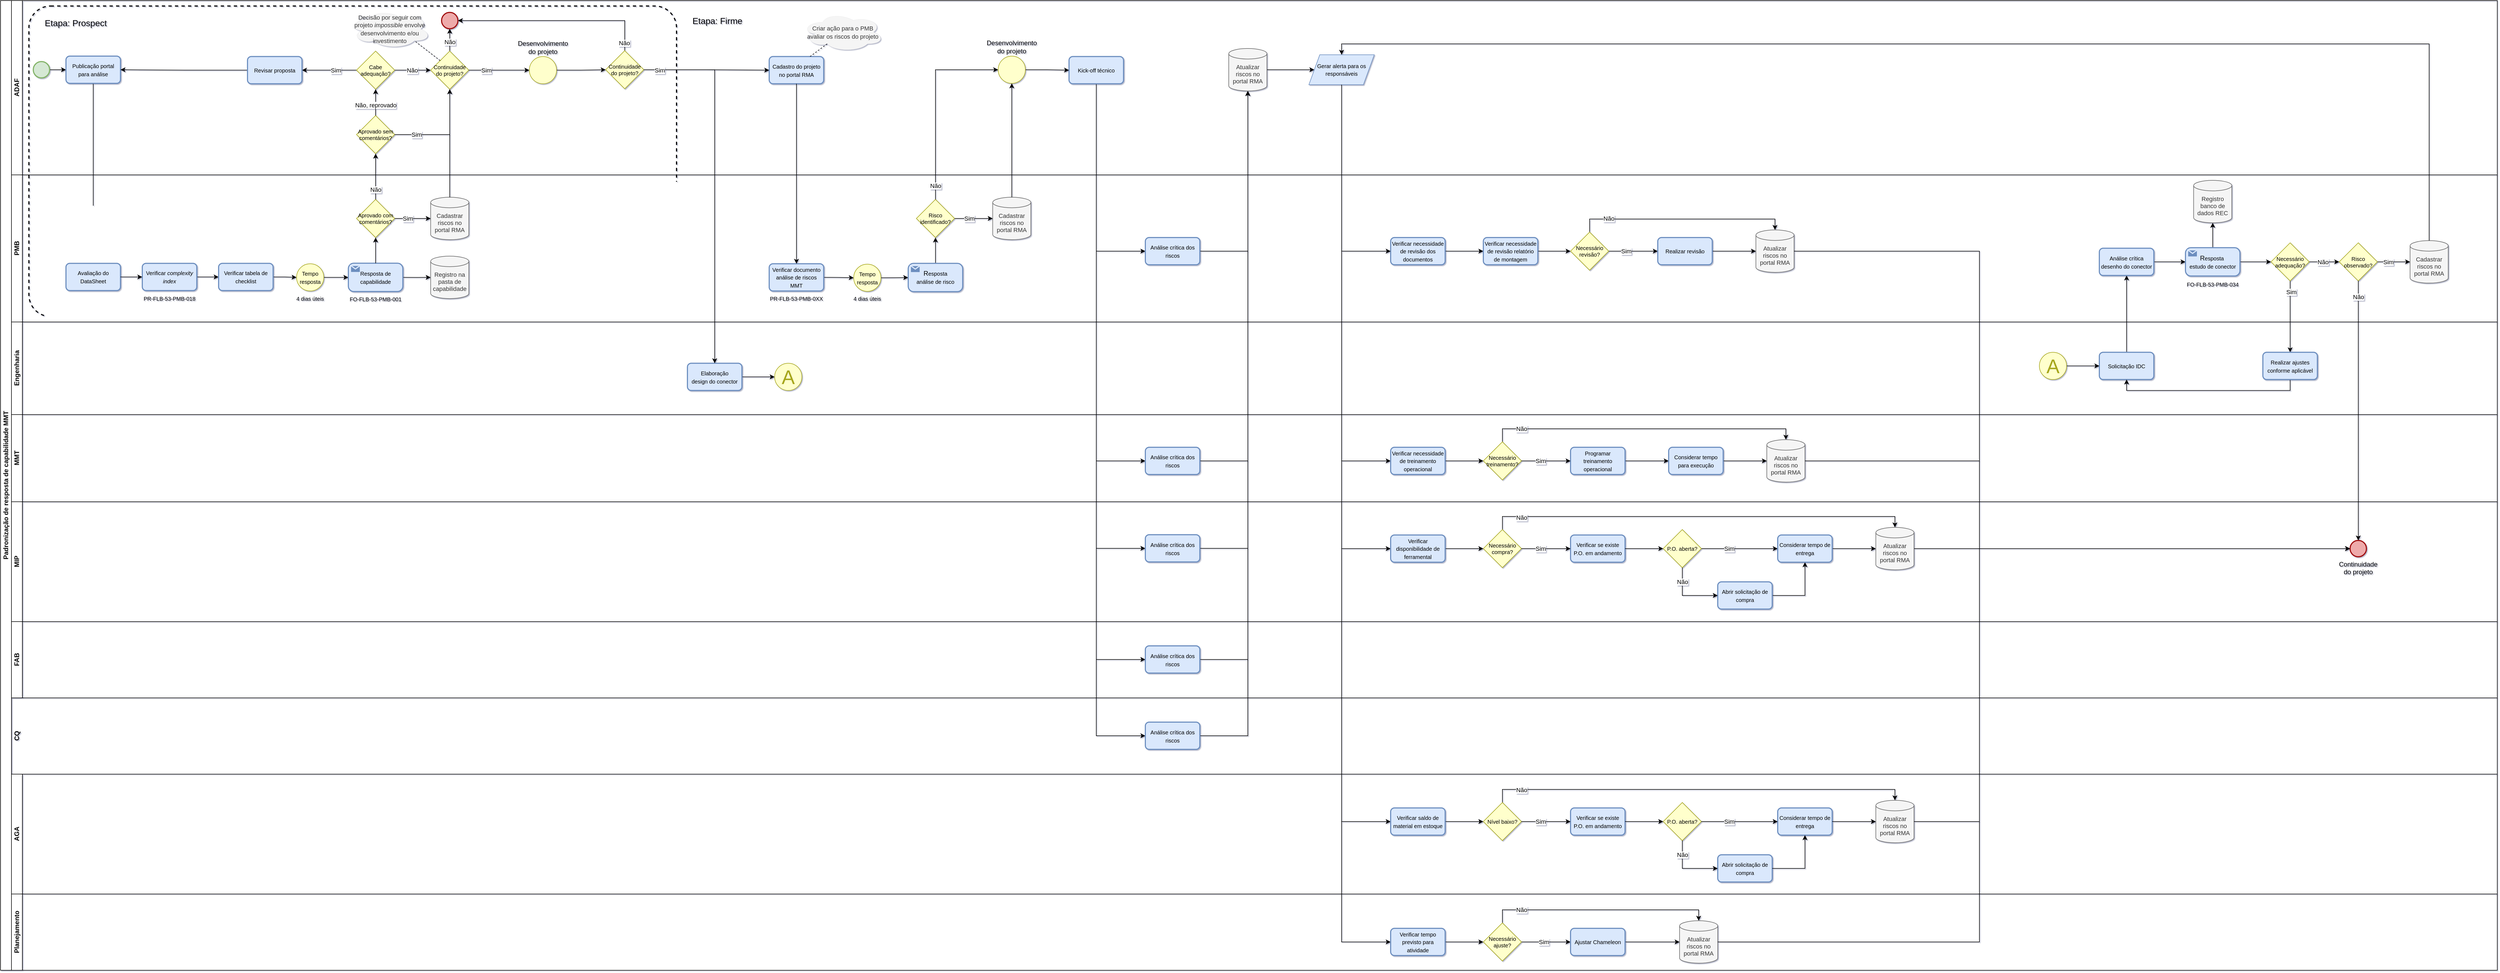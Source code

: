 <mxfile version="21.1.5" type="github">
  <diagram id="IMoWFRzWkRb1YAJqIgc9" name="Page-1">
    <mxGraphModel dx="1829" dy="870" grid="1" gridSize="10" guides="1" tooltips="1" connect="1" arrows="1" fold="1" page="1" pageScale="1" pageWidth="1920" pageHeight="1200" math="0" shadow="1">
      <root>
        <mxCell id="0" />
        <mxCell id="1" parent="0" />
        <mxCell id="REOEvnUnP1cKmhOiyPTP-1" value="&lt;font style=&quot;font-size: 12px;&quot;&gt;Padronização de resposta de capabilidade MMT&lt;/font&gt;" style="swimlane;childLayout=stackLayout;resizeParent=1;resizeParentMax=0;horizontal=0;startSize=20;horizontalStack=0;html=1;rounded=0;fontSize=10;" parent="1" vertex="1">
          <mxGeometry x="10" y="10" width="4580" height="1780" as="geometry">
            <mxRectangle x="110" y="90" width="40" height="60" as="alternateBounds" />
          </mxGeometry>
        </mxCell>
        <mxCell id="v3_SV2aUN1-4RCRF9CUd-7" style="edgeStyle=orthogonalEdgeStyle;rounded=0;orthogonalLoop=1;jettySize=auto;html=1;exitX=0.5;exitY=1;exitDx=0;exitDy=0;fontSize=10;entryX=0.5;entryY=0;entryDx=0;entryDy=0;" parent="REOEvnUnP1cKmhOiyPTP-1" source="REOEvnUnP1cKmhOiyPTP-7" target="Oy1cbulnrsk7dN2Pcbd7-12" edge="1">
          <mxGeometry relative="1" as="geometry">
            <mxPoint x="180" y="120" as="targetPoint" />
          </mxGeometry>
        </mxCell>
        <mxCell id="7S2bCDqArC1DxhJI_XL0-94" style="edgeStyle=orthogonalEdgeStyle;rounded=0;orthogonalLoop=1;jettySize=auto;html=1;exitX=0.5;exitY=1;exitDx=0;exitDy=0;fontFamily=Helvetica;fontSize=10;fontColor=#000000;entryX=0;entryY=0.5;entryDx=0;entryDy=0;" parent="REOEvnUnP1cKmhOiyPTP-1" source="nKnNB21cNStt8jU2whA4-52" target="XgBZHDR8JV6FvFQxuWRU-4" edge="1">
          <mxGeometry relative="1" as="geometry">
            <mxPoint x="1969" y="125" as="sourcePoint" />
            <mxPoint x="2079" y="382" as="targetPoint" />
          </mxGeometry>
        </mxCell>
        <mxCell id="XgBZHDR8JV6FvFQxuWRU-44" style="edgeStyle=orthogonalEdgeStyle;rounded=0;orthogonalLoop=1;jettySize=auto;html=1;exitX=0.5;exitY=1;exitDx=0;exitDy=0;entryX=0;entryY=0.5;entryDx=0;entryDy=0;fontSize=52;fontColor=#A6A61D;" parent="REOEvnUnP1cKmhOiyPTP-1" source="nKnNB21cNStt8jU2whA4-52" target="XgBZHDR8JV6FvFQxuWRU-8" edge="1">
          <mxGeometry relative="1" as="geometry" />
        </mxCell>
        <mxCell id="XgBZHDR8JV6FvFQxuWRU-45" style="edgeStyle=orthogonalEdgeStyle;rounded=0;orthogonalLoop=1;jettySize=auto;html=1;exitX=0.5;exitY=1;exitDx=0;exitDy=0;entryX=0;entryY=0.5;entryDx=0;entryDy=0;fontSize=52;fontColor=#A6A61D;" parent="REOEvnUnP1cKmhOiyPTP-1" source="nKnNB21cNStt8jU2whA4-52" target="XgBZHDR8JV6FvFQxuWRU-11" edge="1">
          <mxGeometry relative="1" as="geometry" />
        </mxCell>
        <mxCell id="XgBZHDR8JV6FvFQxuWRU-46" style="edgeStyle=orthogonalEdgeStyle;rounded=0;orthogonalLoop=1;jettySize=auto;html=1;exitX=0.5;exitY=1;exitDx=0;exitDy=0;entryX=0;entryY=0.5;entryDx=0;entryDy=0;fontSize=52;fontColor=#A6A61D;" parent="REOEvnUnP1cKmhOiyPTP-1" source="nKnNB21cNStt8jU2whA4-52" target="XgBZHDR8JV6FvFQxuWRU-23" edge="1">
          <mxGeometry relative="1" as="geometry" />
        </mxCell>
        <mxCell id="XgBZHDR8JV6FvFQxuWRU-31" style="edgeStyle=orthogonalEdgeStyle;rounded=0;orthogonalLoop=1;jettySize=auto;html=1;exitX=1;exitY=0.5;exitDx=0;exitDy=0;entryX=0.5;entryY=1;entryDx=0;entryDy=0;fontSize=52;fontColor=#A6A61D;entryPerimeter=0;" parent="REOEvnUnP1cKmhOiyPTP-1" source="XgBZHDR8JV6FvFQxuWRU-4" target="XgBZHDR8JV6FvFQxuWRU-29" edge="1">
          <mxGeometry relative="1" as="geometry">
            <mxPoint x="2353" y="417" as="targetPoint" />
          </mxGeometry>
        </mxCell>
        <mxCell id="XgBZHDR8JV6FvFQxuWRU-33" style="edgeStyle=orthogonalEdgeStyle;rounded=0;orthogonalLoop=1;jettySize=auto;html=1;entryX=0.5;entryY=1;entryDx=0;entryDy=0;fontSize=52;fontColor=#A6A61D;exitX=1;exitY=0.5;exitDx=0;exitDy=0;entryPerimeter=0;" parent="REOEvnUnP1cKmhOiyPTP-1" source="XgBZHDR8JV6FvFQxuWRU-8" target="XgBZHDR8JV6FvFQxuWRU-29" edge="1">
          <mxGeometry relative="1" as="geometry">
            <mxPoint x="2333" y="771" as="sourcePoint" />
            <mxPoint x="2353" y="740.5" as="targetPoint" />
          </mxGeometry>
        </mxCell>
        <mxCell id="XgBZHDR8JV6FvFQxuWRU-38" style="edgeStyle=orthogonalEdgeStyle;rounded=0;orthogonalLoop=1;jettySize=auto;html=1;exitX=1;exitY=0.5;exitDx=0;exitDy=0;entryX=0.5;entryY=1;entryDx=0;entryDy=0;fontSize=52;fontColor=#A6A61D;entryPerimeter=0;" parent="REOEvnUnP1cKmhOiyPTP-1" source="XgBZHDR8JV6FvFQxuWRU-11" target="XgBZHDR8JV6FvFQxuWRU-29" edge="1">
          <mxGeometry relative="1" as="geometry">
            <mxPoint x="2353" y="892" as="sourcePoint" />
            <mxPoint x="2353" y="880" as="targetPoint" />
          </mxGeometry>
        </mxCell>
        <mxCell id="XgBZHDR8JV6FvFQxuWRU-41" style="edgeStyle=orthogonalEdgeStyle;rounded=0;orthogonalLoop=1;jettySize=auto;html=1;exitX=1;exitY=0.5;exitDx=0;exitDy=0;entryX=0.5;entryY=1;entryDx=0;entryDy=0;fontSize=52;fontColor=#A6A61D;entryPerimeter=0;" parent="REOEvnUnP1cKmhOiyPTP-1" source="XgBZHDR8JV6FvFQxuWRU-23" target="XgBZHDR8JV6FvFQxuWRU-29" edge="1">
          <mxGeometry relative="1" as="geometry">
            <mxPoint x="2343" y="1020" as="sourcePoint" />
            <mxPoint x="2353" y="1020" as="targetPoint" />
          </mxGeometry>
        </mxCell>
        <mxCell id="75cfZj7-eQxO16BHJha4-8" style="edgeStyle=orthogonalEdgeStyle;rounded=0;orthogonalLoop=1;jettySize=auto;html=1;exitX=0.5;exitY=1;exitDx=0;exitDy=0;entryX=0;entryY=0.5;entryDx=0;entryDy=0;fontSize=52;fontColor=#A6A61D;" parent="REOEvnUnP1cKmhOiyPTP-1" source="nKnNB21cNStt8jU2whA4-52" target="75cfZj7-eQxO16BHJha4-7" edge="1">
          <mxGeometry relative="1" as="geometry">
            <mxPoint x="1989" y="322" as="sourcePoint" />
            <mxPoint x="2043" y="1191" as="targetPoint" />
          </mxGeometry>
        </mxCell>
        <mxCell id="75cfZj7-eQxO16BHJha4-9" style="edgeStyle=orthogonalEdgeStyle;rounded=0;orthogonalLoop=1;jettySize=auto;html=1;exitX=1;exitY=0.5;exitDx=0;exitDy=0;entryX=0.5;entryY=1;entryDx=0;entryDy=0;fontSize=52;fontColor=#A6A61D;entryPerimeter=0;" parent="REOEvnUnP1cKmhOiyPTP-1" source="75cfZj7-eQxO16BHJha4-7" target="XgBZHDR8JV6FvFQxuWRU-29" edge="1">
          <mxGeometry relative="1" as="geometry">
            <mxPoint x="2269" y="1146" as="sourcePoint" />
            <mxPoint x="2324" y="291" as="targetPoint" />
          </mxGeometry>
        </mxCell>
        <mxCell id="7S2bCDqArC1DxhJI_XL0-19" style="edgeStyle=orthogonalEdgeStyle;rounded=0;orthogonalLoop=1;jettySize=auto;html=1;exitX=0.5;exitY=1;exitDx=0;exitDy=0;entryX=0;entryY=0.5;entryDx=0;entryDy=0;" parent="REOEvnUnP1cKmhOiyPTP-1" source="75cfZj7-eQxO16BHJha4-1" target="7S2bCDqArC1DxhJI_XL0-9" edge="1">
          <mxGeometry relative="1" as="geometry">
            <mxPoint x="2640" y="398" as="sourcePoint" />
          </mxGeometry>
        </mxCell>
        <mxCell id="7S2bCDqArC1DxhJI_XL0-20" style="edgeStyle=orthogonalEdgeStyle;rounded=0;orthogonalLoop=1;jettySize=auto;html=1;exitX=0.5;exitY=1;exitDx=0;exitDy=0;entryX=0;entryY=0.5;entryDx=0;entryDy=0;" parent="REOEvnUnP1cKmhOiyPTP-1" source="75cfZj7-eQxO16BHJha4-1" target="7S2bCDqArC1DxhJI_XL0-10" edge="1">
          <mxGeometry relative="1" as="geometry">
            <mxPoint x="2640" y="398" as="sourcePoint" />
          </mxGeometry>
        </mxCell>
        <mxCell id="7S2bCDqArC1DxhJI_XL0-21" style="edgeStyle=orthogonalEdgeStyle;rounded=0;orthogonalLoop=1;jettySize=auto;html=1;exitX=0.5;exitY=1;exitDx=0;exitDy=0;entryX=0;entryY=0.5;entryDx=0;entryDy=0;" parent="REOEvnUnP1cKmhOiyPTP-1" source="75cfZj7-eQxO16BHJha4-1" target="7S2bCDqArC1DxhJI_XL0-11" edge="1">
          <mxGeometry relative="1" as="geometry">
            <mxPoint x="2640" y="398" as="sourcePoint" />
          </mxGeometry>
        </mxCell>
        <mxCell id="7S2bCDqArC1DxhJI_XL0-22" style="edgeStyle=orthogonalEdgeStyle;rounded=0;orthogonalLoop=1;jettySize=auto;html=1;entryX=0;entryY=0.5;entryDx=0;entryDy=0;exitX=0.5;exitY=1;exitDx=0;exitDy=0;" parent="REOEvnUnP1cKmhOiyPTP-1" source="75cfZj7-eQxO16BHJha4-1" target="7S2bCDqArC1DxhJI_XL0-12" edge="1">
          <mxGeometry relative="1" as="geometry">
            <mxPoint x="2640" y="398" as="sourcePoint" />
          </mxGeometry>
        </mxCell>
        <mxCell id="REOEvnUnP1cKmhOiyPTP-2" value="ADAF" style="swimlane;startSize=20;horizontal=0;html=1;rounded=0;" parent="REOEvnUnP1cKmhOiyPTP-1" vertex="1">
          <mxGeometry x="20" width="4560" height="320" as="geometry">
            <mxRectangle x="20" width="650" height="30" as="alternateBounds" />
          </mxGeometry>
        </mxCell>
        <mxCell id="REOEvnUnP1cKmhOiyPTP-8" style="edgeStyle=orthogonalEdgeStyle;rounded=0;orthogonalLoop=1;jettySize=auto;html=1;exitX=1;exitY=0.5;exitDx=0;exitDy=0;exitPerimeter=0;entryX=0;entryY=0.5;entryDx=0;entryDy=0;" parent="REOEvnUnP1cKmhOiyPTP-2" source="REOEvnUnP1cKmhOiyPTP-5" target="REOEvnUnP1cKmhOiyPTP-7" edge="1">
          <mxGeometry relative="1" as="geometry" />
        </mxCell>
        <mxCell id="REOEvnUnP1cKmhOiyPTP-5" value="" style="strokeWidth=2;html=1;shape=mxgraph.flowchart.start_2;whiteSpace=wrap;fillColor=#d5e8d4;strokeColor=#82b366;" parent="REOEvnUnP1cKmhOiyPTP-2" vertex="1">
          <mxGeometry x="40" y="112" width="30" height="30" as="geometry" />
        </mxCell>
        <mxCell id="REOEvnUnP1cKmhOiyPTP-7" value="&lt;span style=&quot;font-size: 10px;&quot;&gt;Publicação portal para análise&lt;br&gt;&lt;/span&gt;" style="rounded=1;whiteSpace=wrap;html=1;absoluteArcSize=1;arcSize=14;strokeWidth=2;fillColor=#dae8fc;strokeColor=#6c8ebf;" parent="REOEvnUnP1cKmhOiyPTP-2" vertex="1">
          <mxGeometry x="100" y="102" width="100" height="50" as="geometry" />
        </mxCell>
        <mxCell id="d9HaHP7tqBKfooOxbFVG-17" style="edgeStyle=orthogonalEdgeStyle;rounded=0;orthogonalLoop=1;jettySize=auto;html=1;exitX=0.5;exitY=0;exitDx=0;exitDy=0;entryX=0.5;entryY=1;entryDx=0;entryDy=0;entryPerimeter=0;" parent="REOEvnUnP1cKmhOiyPTP-2" source="7S2bCDqArC1DxhJI_XL0-104" target="7S2bCDqArC1DxhJI_XL0-95" edge="1">
          <mxGeometry relative="1" as="geometry" />
        </mxCell>
        <mxCell id="d9HaHP7tqBKfooOxbFVG-18" value="Não" style="edgeLabel;html=1;align=center;verticalAlign=middle;resizable=0;points=[];" parent="d9HaHP7tqBKfooOxbFVG-17" vertex="1" connectable="0">
          <mxGeometry x="0.249" y="-1" relative="1" as="geometry">
            <mxPoint x="-1" y="8" as="offset" />
          </mxGeometry>
        </mxCell>
        <mxCell id="7S2bCDqArC1DxhJI_XL0-104" value="Continuidade do projeto?" style="rhombus;whiteSpace=wrap;html=1;strokeColor=#a6a61d;fontSize=10;fillColor=#ffffcc;" parent="REOEvnUnP1cKmhOiyPTP-2" vertex="1">
          <mxGeometry x="769" y="92.76" width="70" height="70" as="geometry" />
        </mxCell>
        <mxCell id="7S2bCDqArC1DxhJI_XL0-95" value="" style="strokeWidth=2;html=1;shape=mxgraph.flowchart.start_2;whiteSpace=wrap;fillColor=#eeaaaa;strokeColor=#9f0d0d;" parent="REOEvnUnP1cKmhOiyPTP-2" vertex="1">
          <mxGeometry x="789" y="21.76" width="30" height="30" as="geometry" />
        </mxCell>
        <mxCell id="d9HaHP7tqBKfooOxbFVG-10" style="edgeStyle=orthogonalEdgeStyle;rounded=0;orthogonalLoop=1;jettySize=auto;html=1;exitX=0;exitY=0.5;exitDx=0;exitDy=0;entryX=1;entryY=0.5;entryDx=0;entryDy=0;" parent="REOEvnUnP1cKmhOiyPTP-2" source="d9HaHP7tqBKfooOxbFVG-8" target="d9HaHP7tqBKfooOxbFVG-14" edge="1">
          <mxGeometry relative="1" as="geometry">
            <mxPoint x="539.0" y="127.76" as="targetPoint" />
          </mxGeometry>
        </mxCell>
        <mxCell id="d9HaHP7tqBKfooOxbFVG-11" value="Sim" style="edgeLabel;html=1;align=center;verticalAlign=middle;resizable=0;points=[];" parent="d9HaHP7tqBKfooOxbFVG-10" vertex="1" connectable="0">
          <mxGeometry x="-0.216" y="-1" relative="1" as="geometry">
            <mxPoint x="1" y="1" as="offset" />
          </mxGeometry>
        </mxCell>
        <mxCell id="d9HaHP7tqBKfooOxbFVG-12" style="edgeStyle=orthogonalEdgeStyle;rounded=0;orthogonalLoop=1;jettySize=auto;html=1;exitX=1;exitY=0.5;exitDx=0;exitDy=0;entryX=0;entryY=0.5;entryDx=0;entryDy=0;" parent="REOEvnUnP1cKmhOiyPTP-2" source="d9HaHP7tqBKfooOxbFVG-8" target="7S2bCDqArC1DxhJI_XL0-104" edge="1">
          <mxGeometry relative="1" as="geometry" />
        </mxCell>
        <mxCell id="d9HaHP7tqBKfooOxbFVG-13" value="Não" style="edgeLabel;html=1;align=center;verticalAlign=middle;resizable=0;points=[];" parent="d9HaHP7tqBKfooOxbFVG-12" vertex="1" connectable="0">
          <mxGeometry x="0.183" y="-2" relative="1" as="geometry">
            <mxPoint x="-7" y="-2" as="offset" />
          </mxGeometry>
        </mxCell>
        <mxCell id="d9HaHP7tqBKfooOxbFVG-8" value="Cabe adequação?" style="rhombus;whiteSpace=wrap;html=1;strokeColor=#a6a61d;fontSize=10;fillColor=#ffffcc;" parent="REOEvnUnP1cKmhOiyPTP-2" vertex="1">
          <mxGeometry x="633" y="92.76" width="70" height="70" as="geometry" />
        </mxCell>
        <mxCell id="d9HaHP7tqBKfooOxbFVG-16" style="edgeStyle=orthogonalEdgeStyle;rounded=0;orthogonalLoop=1;jettySize=auto;html=1;exitX=0;exitY=0.5;exitDx=0;exitDy=0;entryX=1;entryY=0.5;entryDx=0;entryDy=0;" parent="REOEvnUnP1cKmhOiyPTP-2" source="d9HaHP7tqBKfooOxbFVG-14" target="REOEvnUnP1cKmhOiyPTP-7" edge="1">
          <mxGeometry relative="1" as="geometry" />
        </mxCell>
        <mxCell id="d9HaHP7tqBKfooOxbFVG-14" value="&lt;span style=&quot;font-size: 10px;&quot;&gt;Revisar proposta&lt;br&gt;&lt;/span&gt;" style="rounded=1;whiteSpace=wrap;html=1;absoluteArcSize=1;arcSize=14;strokeWidth=2;fillColor=#dae8fc;strokeColor=#6c8ebf;" parent="REOEvnUnP1cKmhOiyPTP-2" vertex="1">
          <mxGeometry x="433" y="102.76" width="100" height="50" as="geometry" />
        </mxCell>
        <mxCell id="d9HaHP7tqBKfooOxbFVG-19" value="&lt;font style=&quot;font-size: 11px;&quot;&gt;Decisão por seguir com projeto &lt;i&gt;impossible &lt;/i&gt;envolve desenvolvimento e/ou investimento&lt;/font&gt;" style="ellipse;shape=cloud;whiteSpace=wrap;html=1;fillColor=#f5f5f5;fontColor=#333333;strokeColor=#666666;shadow=0;strokeWidth=0;" parent="REOEvnUnP1cKmhOiyPTP-2" vertex="1">
          <mxGeometry x="619" y="16" width="150" height="72" as="geometry" />
        </mxCell>
        <mxCell id="d9HaHP7tqBKfooOxbFVG-21" value="" style="endArrow=none;dashed=1;html=1;rounded=0;fontSize=11;exitX=0;exitY=0;exitDx=0;exitDy=0;entryX=0.8;entryY=0.8;entryDx=0;entryDy=0;entryPerimeter=0;" parent="REOEvnUnP1cKmhOiyPTP-2" source="7S2bCDqArC1DxhJI_XL0-104" target="d9HaHP7tqBKfooOxbFVG-19" edge="1">
          <mxGeometry width="50" height="50" relative="1" as="geometry">
            <mxPoint x="999" y="241.76" as="sourcePoint" />
            <mxPoint x="1049" y="191.76" as="targetPoint" />
          </mxGeometry>
        </mxCell>
        <mxCell id="nKnNB21cNStt8jU2whA4-52" value="&lt;span style=&quot;font-size: 10px;&quot;&gt;Kick-off técnico&lt;/span&gt;" style="rounded=1;whiteSpace=wrap;html=1;absoluteArcSize=1;arcSize=14;strokeWidth=2;fillColor=#dae8fc;strokeColor=#6c8ebf;" parent="REOEvnUnP1cKmhOiyPTP-2" vertex="1">
          <mxGeometry x="1940" y="102.76" width="100" height="50" as="geometry" />
        </mxCell>
        <mxCell id="XgBZHDR8JV6FvFQxuWRU-1" value="&lt;span style=&quot;border-color: var(--border-color); font-size: 10px;&quot;&gt;Cadastro do projeto no portal RMA&lt;/span&gt;" style="rounded=1;whiteSpace=wrap;html=1;absoluteArcSize=1;arcSize=14;strokeWidth=2;fillColor=#dae8fc;strokeColor=#6c8ebf;" parent="REOEvnUnP1cKmhOiyPTP-2" vertex="1">
          <mxGeometry x="1390" y="102.76" width="100" height="50" as="geometry" />
        </mxCell>
        <mxCell id="75cfZj7-eQxO16BHJha4-2" style="edgeStyle=orthogonalEdgeStyle;rounded=0;orthogonalLoop=1;jettySize=auto;html=1;exitX=1;exitY=0.5;exitDx=0;exitDy=0;exitPerimeter=0;entryX=0;entryY=0.5;entryDx=0;entryDy=0;" parent="REOEvnUnP1cKmhOiyPTP-2" source="XgBZHDR8JV6FvFQxuWRU-29" target="75cfZj7-eQxO16BHJha4-1" edge="1">
          <mxGeometry relative="1" as="geometry" />
        </mxCell>
        <mxCell id="XgBZHDR8JV6FvFQxuWRU-29" value="Atualizar riscos no portal RMA" style="shape=cylinder3;whiteSpace=wrap;html=1;boundedLbl=1;backgroundOutline=1;size=9.667;shadow=0;strokeWidth=1;fontSize=11;fillColor=#f5f5f5;strokeColor=#666666;fontColor=#333333;" parent="REOEvnUnP1cKmhOiyPTP-2" vertex="1">
          <mxGeometry x="2233" y="88" width="70" height="78" as="geometry" />
        </mxCell>
        <mxCell id="75cfZj7-eQxO16BHJha4-1" value="&lt;span style=&quot;font-size: 10px;&quot;&gt;Gerar alerta para os responsáveis&lt;/span&gt;" style="shape=parallelogram;perimeter=parallelogramPerimeter;whiteSpace=wrap;html=1;fixedSize=1;labelBackgroundColor=none;strokeColor=#6C8EBF;strokeWidth=1;fontFamily=Helvetica;fontSize=11;fontColor=#000000;fillColor=#DAE8FC;" parent="REOEvnUnP1cKmhOiyPTP-2" vertex="1">
          <mxGeometry x="2380" y="99.5" width="120" height="55" as="geometry" />
        </mxCell>
        <mxCell id="75cfZj7-eQxO16BHJha4-10" value="&lt;font style=&quot;font-size: 16px;&quot;&gt;Etapa: Firme&lt;/font&gt;" style="text;strokeColor=none;align=center;fillColor=none;html=1;verticalAlign=middle;whiteSpace=wrap;rounded=0;" parent="REOEvnUnP1cKmhOiyPTP-2" vertex="1">
          <mxGeometry x="1240" y="21.76" width="110" height="30" as="geometry" />
        </mxCell>
        <mxCell id="75cfZj7-eQxO16BHJha4-13" style="edgeStyle=orthogonalEdgeStyle;rounded=0;orthogonalLoop=1;jettySize=auto;html=1;exitX=0.5;exitY=0;exitDx=0;exitDy=0;entryX=1;entryY=0.5;entryDx=0;entryDy=0;entryPerimeter=0;fontSize=16;" parent="REOEvnUnP1cKmhOiyPTP-2" source="75cfZj7-eQxO16BHJha4-11" target="7S2bCDqArC1DxhJI_XL0-95" edge="1">
          <mxGeometry relative="1" as="geometry" />
        </mxCell>
        <mxCell id="75cfZj7-eQxO16BHJha4-16" value="Não" style="edgeLabel;html=1;align=center;verticalAlign=middle;resizable=0;points=[];fontSize=11;" parent="75cfZj7-eQxO16BHJha4-13" vertex="1" connectable="0">
          <mxGeometry x="-0.919" y="1" relative="1" as="geometry">
            <mxPoint as="offset" />
          </mxGeometry>
        </mxCell>
        <mxCell id="75cfZj7-eQxO16BHJha4-14" style="edgeStyle=orthogonalEdgeStyle;rounded=0;orthogonalLoop=1;jettySize=auto;html=1;exitX=1;exitY=0.5;exitDx=0;exitDy=0;entryX=0;entryY=0.5;entryDx=0;entryDy=0;fontSize=16;" parent="REOEvnUnP1cKmhOiyPTP-2" source="75cfZj7-eQxO16BHJha4-11" target="XgBZHDR8JV6FvFQxuWRU-1" edge="1">
          <mxGeometry relative="1" as="geometry" />
        </mxCell>
        <mxCell id="75cfZj7-eQxO16BHJha4-11" value="Continuidade do projeto?" style="rhombus;whiteSpace=wrap;html=1;strokeColor=#a6a61d;fontSize=10;fillColor=#ffffcc;" parent="REOEvnUnP1cKmhOiyPTP-2" vertex="1">
          <mxGeometry x="1090" y="92" width="70" height="70" as="geometry" />
        </mxCell>
        <mxCell id="nKnNB21cNStt8jU2whA4-50" style="edgeStyle=orthogonalEdgeStyle;rounded=0;orthogonalLoop=1;jettySize=auto;html=1;exitX=1;exitY=0.5;exitDx=0;exitDy=0;entryX=0;entryY=0.5;entryDx=0;entryDy=0;fontSize=16;" parent="REOEvnUnP1cKmhOiyPTP-2" source="s65Mroft3krtSxNpBgLN-6" target="75cfZj7-eQxO16BHJha4-11" edge="1">
          <mxGeometry relative="1" as="geometry">
            <mxPoint x="1000" y="127.76" as="sourcePoint" />
          </mxGeometry>
        </mxCell>
        <mxCell id="7S2bCDqArC1DxhJI_XL0-88" style="edgeStyle=orthogonalEdgeStyle;rounded=0;orthogonalLoop=1;jettySize=auto;html=1;exitX=1;exitY=0.5;exitDx=0;exitDy=0;fontFamily=Helvetica;fontSize=11;fontColor=#000000;startArrow=none;entryX=0;entryY=0.5;entryDx=0;entryDy=0;" parent="REOEvnUnP1cKmhOiyPTP-2" source="7S2bCDqArC1DxhJI_XL0-104" target="s65Mroft3krtSxNpBgLN-6" edge="1">
          <mxGeometry relative="1" as="geometry">
            <mxPoint x="1654" y="150" as="sourcePoint" />
            <mxPoint x="950" y="127.76" as="targetPoint" />
          </mxGeometry>
        </mxCell>
        <mxCell id="7S2bCDqArC1DxhJI_XL0-108" value="Sim" style="edgeLabel;html=1;align=center;verticalAlign=middle;resizable=0;points=[];fontSize=11;fontFamily=Helvetica;fontColor=#000000;" parent="7S2bCDqArC1DxhJI_XL0-88" vertex="1" connectable="0">
          <mxGeometry x="-0.11" y="-4" relative="1" as="geometry">
            <mxPoint x="-18" y="-4" as="offset" />
          </mxGeometry>
        </mxCell>
        <mxCell id="v3_SV2aUN1-4RCRF9CUd-10" value="Aprovado sem comentários?" style="rhombus;whiteSpace=wrap;html=1;strokeColor=#a6a61d;fontSize=10;fillColor=#ffffcc;" parent="REOEvnUnP1cKmhOiyPTP-2" vertex="1">
          <mxGeometry x="633" y="211" width="70" height="70" as="geometry" />
        </mxCell>
        <mxCell id="7S2bCDqArC1DxhJI_XL0-96" style="edgeStyle=orthogonalEdgeStyle;rounded=0;orthogonalLoop=1;jettySize=auto;html=1;exitX=0.5;exitY=0;exitDx=0;exitDy=0;fontFamily=Helvetica;fontSize=10;fontColor=#000000;entryX=0.5;entryY=1;entryDx=0;entryDy=0;" parent="REOEvnUnP1cKmhOiyPTP-2" source="v3_SV2aUN1-4RCRF9CUd-10" target="d9HaHP7tqBKfooOxbFVG-8" edge="1">
          <mxGeometry relative="1" as="geometry">
            <mxPoint x="838" y="388.73" as="sourcePoint" />
            <mxPoint x="719" y="183.76" as="targetPoint" />
          </mxGeometry>
        </mxCell>
        <mxCell id="7S2bCDqArC1DxhJI_XL0-97" value="&lt;span style=&quot;font-size: 11px;&quot;&gt;Não, reprovado&lt;/span&gt;" style="edgeLabel;html=1;align=center;verticalAlign=middle;resizable=0;points=[];fontSize=10;fontFamily=Helvetica;fontColor=#000000;" parent="7S2bCDqArC1DxhJI_XL0-96" vertex="1" connectable="0">
          <mxGeometry x="0.13" relative="1" as="geometry">
            <mxPoint y="8" as="offset" />
          </mxGeometry>
        </mxCell>
        <mxCell id="7S2bCDqArC1DxhJI_XL0-83" style="edgeStyle=orthogonalEdgeStyle;rounded=0;orthogonalLoop=1;jettySize=auto;html=1;exitX=1;exitY=0.5;exitDx=0;exitDy=0;fontFamily=Helvetica;fontSize=11;fontColor=#000000;entryX=0.5;entryY=1;entryDx=0;entryDy=0;" parent="REOEvnUnP1cKmhOiyPTP-2" source="v3_SV2aUN1-4RCRF9CUd-10" target="7S2bCDqArC1DxhJI_XL0-104" edge="1">
          <mxGeometry relative="1" as="geometry">
            <mxPoint x="730" y="201" as="targetPoint" />
          </mxGeometry>
        </mxCell>
        <mxCell id="d9HaHP7tqBKfooOxbFVG-7" value="Sim" style="edgeLabel;html=1;align=center;verticalAlign=middle;resizable=0;points=[];" parent="7S2bCDqArC1DxhJI_XL0-83" vertex="1" connectable="0">
          <mxGeometry x="-0.175" y="-1" relative="1" as="geometry">
            <mxPoint x="-36" y="-1" as="offset" />
          </mxGeometry>
        </mxCell>
        <mxCell id="aexLbSk2Bx6_30zfnnaJ-69" style="edgeStyle=orthogonalEdgeStyle;rounded=0;orthogonalLoop=1;jettySize=auto;html=1;exitX=1;exitY=0.5;exitDx=0;exitDy=0;entryX=0;entryY=0.5;entryDx=0;entryDy=0;" parent="REOEvnUnP1cKmhOiyPTP-2" source="s65Mroft3krtSxNpBgLN-5" target="nKnNB21cNStt8jU2whA4-52" edge="1">
          <mxGeometry relative="1" as="geometry">
            <mxPoint x="1860.0" y="127.76" as="sourcePoint" />
          </mxGeometry>
        </mxCell>
        <mxCell id="s65Mroft3krtSxNpBgLN-5" value="Desenvolvimento do projeto" style="ellipse;whiteSpace=wrap;html=1;aspect=fixed;fillColor=#FFFFCC;strokeColor=#A6A61D;labelPosition=center;verticalLabelPosition=top;align=center;verticalAlign=bottom;" parent="REOEvnUnP1cKmhOiyPTP-2" vertex="1">
          <mxGeometry x="1810" y="102" width="50" height="50" as="geometry" />
        </mxCell>
        <mxCell id="s65Mroft3krtSxNpBgLN-6" value="Desenvolvimento do projeto" style="ellipse;whiteSpace=wrap;html=1;aspect=fixed;fillColor=#FFFFCC;strokeColor=#A6A61D;labelPosition=center;verticalLabelPosition=top;align=center;verticalAlign=bottom;" parent="REOEvnUnP1cKmhOiyPTP-2" vertex="1">
          <mxGeometry x="950" y="102.76" width="50" height="50" as="geometry" />
        </mxCell>
        <mxCell id="WL2KnbgeO3ltmPH4mjCC-1" value="&lt;span style=&quot;font-size: 11px;&quot;&gt;Criar ação para o PMB &lt;br&gt;avaliar os riscos do projeto&lt;/span&gt;" style="ellipse;shape=cloud;whiteSpace=wrap;html=1;fillColor=#f5f5f5;fontColor=#333333;strokeColor=#666666;shadow=0;strokeWidth=0;" parent="REOEvnUnP1cKmhOiyPTP-2" vertex="1">
          <mxGeometry x="1450" y="21.76" width="150" height="72" as="geometry" />
        </mxCell>
        <mxCell id="WL2KnbgeO3ltmPH4mjCC-2" value="" style="endArrow=none;dashed=1;html=1;rounded=0;fontSize=11;exitX=0.75;exitY=0;exitDx=0;exitDy=0;entryX=0.31;entryY=0.8;entryDx=0;entryDy=0;entryPerimeter=0;" parent="REOEvnUnP1cKmhOiyPTP-2" source="XgBZHDR8JV6FvFQxuWRU-1" target="WL2KnbgeO3ltmPH4mjCC-1" edge="1">
          <mxGeometry width="50" height="50" relative="1" as="geometry">
            <mxPoint x="1648" y="115.76" as="sourcePoint" />
            <mxPoint x="1910" y="197.52" as="targetPoint" />
          </mxGeometry>
        </mxCell>
        <mxCell id="d9HaHP7tqBKfooOxbFVG-151" style="edgeStyle=orthogonalEdgeStyle;rounded=0;orthogonalLoop=1;jettySize=auto;html=1;exitX=0.5;exitY=0;exitDx=0;exitDy=0;entryX=0.5;entryY=1;entryDx=0;entryDy=0;fontSize=11;" parent="REOEvnUnP1cKmhOiyPTP-1" source="d9HaHP7tqBKfooOxbFVG-149" target="d9HaHP7tqBKfooOxbFVG-27" edge="1">
          <mxGeometry relative="1" as="geometry" />
        </mxCell>
        <mxCell id="75cfZj7-eQxO16BHJha4-80" style="edgeStyle=orthogonalEdgeStyle;rounded=0;orthogonalLoop=1;jettySize=auto;html=1;exitX=0.5;exitY=1;exitDx=0;exitDy=0;entryX=0.5;entryY=0;entryDx=0;entryDy=0;fontSize=11;fontColor=#000000;" parent="REOEvnUnP1cKmhOiyPTP-1" source="d9HaHP7tqBKfooOxbFVG-160" target="75cfZj7-eQxO16BHJha4-79" edge="1">
          <mxGeometry relative="1" as="geometry" />
        </mxCell>
        <mxCell id="75cfZj7-eQxO16BHJha4-82" value="Sim" style="edgeLabel;html=1;align=center;verticalAlign=middle;resizable=0;points=[];fontSize=11;fontColor=#000000;" parent="75cfZj7-eQxO16BHJha4-80" vertex="1" connectable="0">
          <mxGeometry x="-0.692" y="2" relative="1" as="geometry">
            <mxPoint as="offset" />
          </mxGeometry>
        </mxCell>
        <mxCell id="REOEvnUnP1cKmhOiyPTP-3" value="PMB" style="swimlane;startSize=20;horizontal=0;html=1;rounded=0;" parent="REOEvnUnP1cKmhOiyPTP-1" vertex="1">
          <mxGeometry x="20" y="320" width="4560" height="270" as="geometry">
            <mxRectangle x="20" y="80" width="880" height="30" as="alternateBounds" />
          </mxGeometry>
        </mxCell>
        <mxCell id="nKnNB21cNStt8jU2whA4-45" value="Etapa: Prospect" style="rounded=1;whiteSpace=wrap;html=1;dashed=1;strokeWidth=2;fillColor=none;arcSize=7;expand=1;editable=1;movable=0;resizable=1;rotatable=1;deletable=1;connectable=1;comic=0;enumerate=0;treeMoving=0;treeFolding=0;movableLabel=1;fontSize=16;" parent="REOEvnUnP1cKmhOiyPTP-3" vertex="1">
          <mxGeometry x="32" y="-310" width="1188" height="570" as="geometry">
            <mxPoint x="-508" y="-254" as="offset" />
          </mxGeometry>
        </mxCell>
        <mxCell id="Oy1cbulnrsk7dN2Pcbd7-7" style="edgeStyle=orthogonalEdgeStyle;rounded=0;orthogonalLoop=1;jettySize=auto;html=1;exitX=1;exitY=0.5;exitDx=0;exitDy=0;entryX=0;entryY=0.5;entryDx=0;entryDy=0;" parent="REOEvnUnP1cKmhOiyPTP-3" source="7S2bCDqArC1DxhJI_XL0-13" target="7S2bCDqArC1DxhJI_XL0-14" edge="1">
          <mxGeometry relative="1" as="geometry">
            <mxPoint x="2851" y="121.0" as="sourcePoint" />
            <mxPoint x="2922" y="121.0" as="targetPoint" />
          </mxGeometry>
        </mxCell>
        <mxCell id="7S2bCDqArC1DxhJI_XL0-102" style="edgeStyle=orthogonalEdgeStyle;rounded=0;orthogonalLoop=1;jettySize=auto;html=1;exitX=1;exitY=0.5;exitDx=0;exitDy=0;entryX=0;entryY=0.5;entryDx=0;entryDy=0;fontFamily=Helvetica;fontSize=11;fontColor=#000000;startArrow=none;" parent="REOEvnUnP1cKmhOiyPTP-3" source="d9HaHP7tqBKfooOxbFVG-1" target="v3_SV2aUN1-4RCRF9CUd-1" edge="1">
          <mxGeometry relative="1" as="geometry">
            <mxPoint x="560" y="187.36" as="targetPoint" />
          </mxGeometry>
        </mxCell>
        <mxCell id="d9HaHP7tqBKfooOxbFVG-5" value="" style="edgeStyle=orthogonalEdgeStyle;rounded=0;orthogonalLoop=1;jettySize=auto;html=1;" parent="REOEvnUnP1cKmhOiyPTP-3" source="Oy1cbulnrsk7dN2Pcbd7-8" target="d9HaHP7tqBKfooOxbFVG-1" edge="1">
          <mxGeometry relative="1" as="geometry" />
        </mxCell>
        <mxCell id="Oy1cbulnrsk7dN2Pcbd7-8" value="&lt;font style=&quot;font-size: 10px;&quot;&gt;Verificar &lt;i&gt;complexity index&lt;/i&gt;&lt;/font&gt;" style="rounded=1;whiteSpace=wrap;html=1;absoluteArcSize=1;arcSize=14;strokeWidth=2;fillColor=#dae8fc;strokeColor=#6c8ebf;" parent="REOEvnUnP1cKmhOiyPTP-3" vertex="1">
          <mxGeometry x="240" y="162.36" width="100" height="50" as="geometry" />
        </mxCell>
        <mxCell id="Oy1cbulnrsk7dN2Pcbd7-12" value="&lt;span style=&quot;font-size: 10px;&quot;&gt;Avaliação do DataSheet&lt;/span&gt;" style="rounded=1;whiteSpace=wrap;html=1;absoluteArcSize=1;arcSize=14;strokeWidth=2;fillColor=#dae8fc;strokeColor=#6c8ebf;" parent="REOEvnUnP1cKmhOiyPTP-3" vertex="1">
          <mxGeometry x="100" y="162.36" width="100" height="50" as="geometry" />
        </mxCell>
        <mxCell id="Oy1cbulnrsk7dN2Pcbd7-19" style="edgeStyle=orthogonalEdgeStyle;rounded=0;orthogonalLoop=1;jettySize=auto;html=1;exitX=1;exitY=0.5;exitDx=0;exitDy=0;entryX=0;entryY=0.5;entryDx=0;entryDy=0;entryPerimeter=0;" parent="REOEvnUnP1cKmhOiyPTP-3" source="v3_SV2aUN1-4RCRF9CUd-1" target="nKnNB21cNStt8jU2whA4-4" edge="1">
          <mxGeometry relative="1" as="geometry">
            <mxPoint x="618" y="188.12" as="targetPoint" />
          </mxGeometry>
        </mxCell>
        <mxCell id="v3_SV2aUN1-4RCRF9CUd-1" value="&lt;font style=&quot;font-size: 10px;&quot;&gt;Tempo resposta&lt;/font&gt;" style="ellipse;whiteSpace=wrap;html=1;aspect=fixed;fillColor=#ffffcc;strokeColor=#a6a61d;" parent="REOEvnUnP1cKmhOiyPTP-3" vertex="1">
          <mxGeometry x="523" y="163.12" width="50" height="50" as="geometry" />
        </mxCell>
        <mxCell id="d9HaHP7tqBKfooOxbFVG-26" style="edgeStyle=orthogonalEdgeStyle;rounded=0;orthogonalLoop=1;jettySize=auto;html=1;exitX=1;exitY=0.5;exitDx=0;exitDy=0;entryX=0;entryY=0.5;entryDx=0;entryDy=0;entryPerimeter=0;fontSize=11;exitPerimeter=0;" parent="REOEvnUnP1cKmhOiyPTP-3" source="nKnNB21cNStt8jU2whA4-4" target="d9HaHP7tqBKfooOxbFVG-25" edge="1">
          <mxGeometry relative="1" as="geometry">
            <mxPoint x="718" y="188.12" as="sourcePoint" />
          </mxGeometry>
        </mxCell>
        <mxCell id="Oy1cbulnrsk7dN2Pcbd7-26" value="PR-FLB-53-PMB-018" style="text;html=1;strokeColor=none;fillColor=none;align=center;verticalAlign=middle;whiteSpace=wrap;rounded=0;fontSize=10;" parent="REOEvnUnP1cKmhOiyPTP-3" vertex="1">
          <mxGeometry x="240" y="212.36" width="100" height="30" as="geometry" />
        </mxCell>
        <mxCell id="Oy1cbulnrsk7dN2Pcbd7-2" value="4 dias úteis" style="text;html=1;strokeColor=none;fillColor=none;align=center;verticalAlign=middle;whiteSpace=wrap;rounded=0;fontSize=10;" parent="REOEvnUnP1cKmhOiyPTP-3" vertex="1">
          <mxGeometry x="518" y="211.65" width="60" height="30" as="geometry" />
        </mxCell>
        <mxCell id="Oy1cbulnrsk7dN2Pcbd7-16" value="FO-FLB-53-PMB-001" style="text;html=1;strokeColor=none;fillColor=none;align=center;verticalAlign=middle;whiteSpace=wrap;rounded=0;fontSize=10;" parent="REOEvnUnP1cKmhOiyPTP-3" vertex="1">
          <mxGeometry x="618" y="212.62" width="100" height="30" as="geometry" />
        </mxCell>
        <mxCell id="7S2bCDqArC1DxhJI_XL0-13" value="&lt;span style=&quot;font-size: 10px;&quot;&gt;Verificar necessidade de revisão dos documentos&lt;/span&gt;" style="rounded=1;whiteSpace=wrap;html=1;absoluteArcSize=1;arcSize=14;strokeWidth=2;fillColor=#dae8fc;strokeColor=#6c8ebf;" parent="REOEvnUnP1cKmhOiyPTP-3" vertex="1">
          <mxGeometry x="2530" y="115.0" width="100" height="50" as="geometry" />
        </mxCell>
        <mxCell id="7S2bCDqArC1DxhJI_XL0-61" style="edgeStyle=orthogonalEdgeStyle;rounded=0;orthogonalLoop=1;jettySize=auto;html=1;exitX=1;exitY=0.5;exitDx=0;exitDy=0;entryX=0;entryY=0.5;entryDx=0;entryDy=0;fontFamily=Helvetica;fontSize=11;fontColor=#000000;" parent="REOEvnUnP1cKmhOiyPTP-3" source="7S2bCDqArC1DxhJI_XL0-14" target="7S2bCDqArC1DxhJI_XL0-59" edge="1">
          <mxGeometry relative="1" as="geometry" />
        </mxCell>
        <mxCell id="7S2bCDqArC1DxhJI_XL0-14" value="&lt;span style=&quot;font-size: 10px;&quot;&gt;Verificar necessidade de revisão relatório de montagem&lt;/span&gt;" style="rounded=1;whiteSpace=wrap;html=1;absoluteArcSize=1;arcSize=14;strokeWidth=2;fillColor=#dae8fc;strokeColor=#6c8ebf;" parent="REOEvnUnP1cKmhOiyPTP-3" vertex="1">
          <mxGeometry x="2700" y="115.0" width="100" height="50" as="geometry" />
        </mxCell>
        <mxCell id="7S2bCDqArC1DxhJI_XL0-62" style="edgeStyle=orthogonalEdgeStyle;rounded=0;orthogonalLoop=1;jettySize=auto;html=1;exitX=1;exitY=0.5;exitDx=0;exitDy=0;entryX=0;entryY=0.5;entryDx=0;entryDy=0;fontFamily=Helvetica;fontSize=11;fontColor=#000000;" parent="REOEvnUnP1cKmhOiyPTP-3" source="7S2bCDqArC1DxhJI_XL0-59" target="7S2bCDqArC1DxhJI_XL0-60" edge="1">
          <mxGeometry relative="1" as="geometry" />
        </mxCell>
        <mxCell id="7S2bCDqArC1DxhJI_XL0-63" value="Sim" style="edgeLabel;html=1;align=center;verticalAlign=middle;resizable=0;points=[];fontSize=11;fontFamily=Helvetica;fontColor=#000000;" parent="7S2bCDqArC1DxhJI_XL0-62" vertex="1" connectable="0">
          <mxGeometry x="-0.293" relative="1" as="geometry">
            <mxPoint as="offset" />
          </mxGeometry>
        </mxCell>
        <mxCell id="s65Mroft3krtSxNpBgLN-48" style="edgeStyle=orthogonalEdgeStyle;rounded=0;orthogonalLoop=1;jettySize=auto;html=1;exitX=0.5;exitY=0;exitDx=0;exitDy=0;entryX=0.5;entryY=0;entryDx=0;entryDy=0;entryPerimeter=0;" parent="REOEvnUnP1cKmhOiyPTP-3" source="7S2bCDqArC1DxhJI_XL0-59" target="s65Mroft3krtSxNpBgLN-46" edge="1">
          <mxGeometry relative="1" as="geometry" />
        </mxCell>
        <mxCell id="s65Mroft3krtSxNpBgLN-49" value="Não" style="edgeLabel;html=1;align=center;verticalAlign=middle;resizable=0;points=[];" parent="s65Mroft3krtSxNpBgLN-48" vertex="1" connectable="0">
          <mxGeometry x="-0.54" relative="1" as="geometry">
            <mxPoint x="-30" y="-1" as="offset" />
          </mxGeometry>
        </mxCell>
        <mxCell id="7S2bCDqArC1DxhJI_XL0-59" value="Necessário revisão?" style="rhombus;whiteSpace=wrap;html=1;strokeColor=#a6a61d;fontSize=10;fillColor=#ffffcc;" parent="REOEvnUnP1cKmhOiyPTP-3" vertex="1">
          <mxGeometry x="2860" y="105.0" width="70" height="70" as="geometry" />
        </mxCell>
        <mxCell id="s65Mroft3krtSxNpBgLN-47" style="edgeStyle=orthogonalEdgeStyle;rounded=0;orthogonalLoop=1;jettySize=auto;html=1;exitX=1;exitY=0.5;exitDx=0;exitDy=0;entryX=0;entryY=0.5;entryDx=0;entryDy=0;entryPerimeter=0;" parent="REOEvnUnP1cKmhOiyPTP-3" source="7S2bCDqArC1DxhJI_XL0-60" target="s65Mroft3krtSxNpBgLN-46" edge="1">
          <mxGeometry relative="1" as="geometry" />
        </mxCell>
        <mxCell id="7S2bCDqArC1DxhJI_XL0-60" value="&lt;span style=&quot;font-size: 10px;&quot;&gt;Realizar revisão&lt;/span&gt;" style="rounded=1;whiteSpace=wrap;html=1;absoluteArcSize=1;arcSize=14;strokeWidth=2;fillColor=#dae8fc;strokeColor=#6c8ebf;" parent="REOEvnUnP1cKmhOiyPTP-3" vertex="1">
          <mxGeometry x="3020" y="115.0" width="100" height="50" as="geometry" />
        </mxCell>
        <mxCell id="7S2bCDqArC1DxhJI_XL0-112" style="edgeStyle=orthogonalEdgeStyle;rounded=0;orthogonalLoop=1;jettySize=auto;html=1;exitX=1;exitY=0.5;exitDx=0;exitDy=0;fontFamily=Helvetica;fontSize=11;fontColor=#000000;startArrow=none;entryX=0;entryY=0.5;entryDx=0;entryDy=0;" parent="REOEvnUnP1cKmhOiyPTP-3" source="d9HaHP7tqBKfooOxbFVG-160" target="75cfZj7-eQxO16BHJha4-84" edge="1">
          <mxGeometry relative="1" as="geometry">
            <mxPoint x="4380" y="183.66" as="targetPoint" />
          </mxGeometry>
        </mxCell>
        <mxCell id="d9HaHP7tqBKfooOxbFVG-163" value="Não" style="edgeLabel;html=1;align=center;verticalAlign=middle;resizable=0;points=[];fontSize=11;" parent="7S2bCDqArC1DxhJI_XL0-112" vertex="1" connectable="0">
          <mxGeometry x="-0.68" y="-2" relative="1" as="geometry">
            <mxPoint x="16" y="-2" as="offset" />
          </mxGeometry>
        </mxCell>
        <mxCell id="Oy1cbulnrsk7dN2Pcbd7-13" style="edgeStyle=orthogonalEdgeStyle;rounded=0;orthogonalLoop=1;jettySize=auto;html=1;exitX=1;exitY=0.5;exitDx=0;exitDy=0;entryX=0;entryY=0.5;entryDx=0;entryDy=0;" parent="REOEvnUnP1cKmhOiyPTP-3" source="Oy1cbulnrsk7dN2Pcbd7-12" target="Oy1cbulnrsk7dN2Pcbd7-8" edge="1">
          <mxGeometry relative="1" as="geometry">
            <mxPoint x="250" y="187.36" as="targetPoint" />
          </mxGeometry>
        </mxCell>
        <mxCell id="d9HaHP7tqBKfooOxbFVG-1" value="&lt;font style=&quot;font-size: 10px;&quot;&gt;Verificar tabela de checklist&lt;/font&gt;" style="rounded=1;whiteSpace=wrap;html=1;absoluteArcSize=1;arcSize=14;strokeWidth=2;fillColor=#dae8fc;strokeColor=#6c8ebf;" parent="REOEvnUnP1cKmhOiyPTP-3" vertex="1">
          <mxGeometry x="380" y="162.39" width="100" height="50" as="geometry" />
        </mxCell>
        <mxCell id="d9HaHP7tqBKfooOxbFVG-25" value="Registro na pasta de capabilidade" style="shape=cylinder3;whiteSpace=wrap;html=1;boundedLbl=1;backgroundOutline=1;size=9.667;shadow=0;strokeWidth=1;fontSize=11;fillColor=#f5f5f5;strokeColor=#666666;fontColor=#333333;" parent="REOEvnUnP1cKmhOiyPTP-3" vertex="1">
          <mxGeometry x="769" y="149.12" width="70" height="78" as="geometry" />
        </mxCell>
        <mxCell id="75cfZj7-eQxO16BHJha4-75" style="edgeStyle=orthogonalEdgeStyle;rounded=0;orthogonalLoop=1;jettySize=auto;html=1;exitX=1;exitY=0.5;exitDx=0;exitDy=0;entryX=0;entryY=0.5;entryDx=0;entryDy=0;entryPerimeter=0;fontSize=11;fontColor=#000000;" parent="REOEvnUnP1cKmhOiyPTP-3" source="d9HaHP7tqBKfooOxbFVG-27" target="s65Mroft3krtSxNpBgLN-1" edge="1">
          <mxGeometry relative="1" as="geometry">
            <mxPoint x="4010" y="159.66" as="targetPoint" />
          </mxGeometry>
        </mxCell>
        <mxCell id="d9HaHP7tqBKfooOxbFVG-27" value="&lt;span style=&quot;font-size: 10px;&quot;&gt;Análise crítica desenho do conector&lt;/span&gt;" style="rounded=1;whiteSpace=wrap;html=1;absoluteArcSize=1;arcSize=14;strokeWidth=2;fillColor=#dae8fc;strokeColor=#6c8ebf;" parent="REOEvnUnP1cKmhOiyPTP-3" vertex="1">
          <mxGeometry x="3830" y="134.66" width="100" height="50" as="geometry" />
        </mxCell>
        <mxCell id="d9HaHP7tqBKfooOxbFVG-160" value="Necessário adequação?" style="rhombus;whiteSpace=wrap;html=1;strokeColor=#a6a61d;fontSize=10;fillColor=#ffffcc;" parent="REOEvnUnP1cKmhOiyPTP-3" vertex="1">
          <mxGeometry x="4145" y="124.66" width="70" height="70" as="geometry" />
        </mxCell>
        <mxCell id="nKnNB21cNStt8jU2whA4-4" value="&lt;span style=&quot;font-size: 10px;&quot;&gt;Resposta de capabilidade&lt;/span&gt;" style="points=[[0.25,0,0],[0.5,0,0],[0.75,0,0],[1,0.25,0],[1,0.5,0],[1,0.75,0],[0.75,1,0],[0.5,1,0],[0.25,1,0],[0,0.75,0],[0,0.5,0],[0,0.25,0]];shape=mxgraph.bpmn.task;whiteSpace=wrap;rectStyle=rounded;size=10;html=1;taskMarker=send;fillColor=#dae8fc;strokeColor=#6c8ebf;strokeWidth=2;" parent="REOEvnUnP1cKmhOiyPTP-3" vertex="1">
          <mxGeometry x="618" y="162.15" width="100" height="52" as="geometry" />
        </mxCell>
        <mxCell id="aexLbSk2Bx6_30zfnnaJ-3" style="edgeStyle=orthogonalEdgeStyle;rounded=0;orthogonalLoop=1;jettySize=auto;html=1;exitX=1;exitY=0.5;exitDx=0;exitDy=0;entryX=0;entryY=0.5;entryDx=0;entryDy=0;" parent="REOEvnUnP1cKmhOiyPTP-3" source="nKnNB21cNStt8jU2whA4-7" target="aexLbSk2Bx6_30zfnnaJ-1" edge="1">
          <mxGeometry relative="1" as="geometry" />
        </mxCell>
        <mxCell id="nKnNB21cNStt8jU2whA4-7" value="&lt;span style=&quot;font-size: 10px;&quot;&gt;Verificar documento análise de riscos MMT&lt;/span&gt;" style="rounded=1;whiteSpace=wrap;html=1;absoluteArcSize=1;arcSize=14;strokeWidth=2;fillColor=#dae8fc;strokeColor=#6c8ebf;" parent="REOEvnUnP1cKmhOiyPTP-3" vertex="1">
          <mxGeometry x="1390" y="163.15" width="100" height="50" as="geometry" />
        </mxCell>
        <mxCell id="XgBZHDR8JV6FvFQxuWRU-4" value="&lt;span style=&quot;font-size: 10px;&quot;&gt;Análise crítica dos riscos&lt;/span&gt;" style="rounded=1;whiteSpace=wrap;html=1;absoluteArcSize=1;arcSize=14;strokeWidth=2;fillColor=#dae8fc;strokeColor=#6c8ebf;" parent="REOEvnUnP1cKmhOiyPTP-3" vertex="1">
          <mxGeometry x="2080" y="115.0" width="100" height="50" as="geometry" />
        </mxCell>
        <mxCell id="75cfZj7-eQxO16BHJha4-83" value="Cadastrar riscos no portal RMA" style="shape=cylinder3;whiteSpace=wrap;html=1;boundedLbl=1;backgroundOutline=1;size=9.667;shadow=0;strokeWidth=1;fontSize=11;fillColor=#f5f5f5;strokeColor=#666666;fontColor=#333333;" parent="REOEvnUnP1cKmhOiyPTP-3" vertex="1">
          <mxGeometry x="4400" y="120.66" width="70" height="78" as="geometry" />
        </mxCell>
        <mxCell id="75cfZj7-eQxO16BHJha4-85" style="edgeStyle=orthogonalEdgeStyle;rounded=0;orthogonalLoop=1;jettySize=auto;html=1;exitX=1;exitY=0.5;exitDx=0;exitDy=0;entryX=0;entryY=0.5;entryDx=0;entryDy=0;entryPerimeter=0;fontSize=11;fontColor=#000000;" parent="REOEvnUnP1cKmhOiyPTP-3" source="75cfZj7-eQxO16BHJha4-84" target="75cfZj7-eQxO16BHJha4-83" edge="1">
          <mxGeometry relative="1" as="geometry" />
        </mxCell>
        <mxCell id="75cfZj7-eQxO16BHJha4-86" value="Sim" style="edgeLabel;html=1;align=center;verticalAlign=middle;resizable=0;points=[];fontSize=11;fontColor=#000000;" parent="75cfZj7-eQxO16BHJha4-85" vertex="1" connectable="0">
          <mxGeometry x="0.229" y="-3" relative="1" as="geometry">
            <mxPoint x="-17" y="-3" as="offset" />
          </mxGeometry>
        </mxCell>
        <mxCell id="75cfZj7-eQxO16BHJha4-84" value="Risco observado?" style="rhombus;whiteSpace=wrap;html=1;strokeColor=#a6a61d;fontSize=10;fillColor=#ffffcc;" parent="REOEvnUnP1cKmhOiyPTP-3" vertex="1">
          <mxGeometry x="4270" y="124.66" width="70" height="70" as="geometry" />
        </mxCell>
        <mxCell id="Wg8mZ3Y4Zicfu8KM_0Pd-1" value="PR-FLB-53-PMB-0XX" style="text;html=1;strokeColor=none;fillColor=none;align=center;verticalAlign=middle;whiteSpace=wrap;rounded=0;fontSize=10;" parent="REOEvnUnP1cKmhOiyPTP-3" vertex="1">
          <mxGeometry x="1390" y="211.65" width="100" height="30" as="geometry" />
        </mxCell>
        <mxCell id="Wg8mZ3Y4Zicfu8KM_0Pd-4" value="Cadastrar riscos no portal RMA" style="shape=cylinder3;whiteSpace=wrap;html=1;boundedLbl=1;backgroundOutline=1;size=9.667;shadow=0;strokeWidth=1;fontSize=11;fillColor=#f5f5f5;strokeColor=#666666;fontColor=#333333;" parent="REOEvnUnP1cKmhOiyPTP-3" vertex="1">
          <mxGeometry x="769" y="41.0" width="70" height="78" as="geometry" />
        </mxCell>
        <mxCell id="Wg8mZ3Y4Zicfu8KM_0Pd-5" style="edgeStyle=orthogonalEdgeStyle;rounded=0;orthogonalLoop=1;jettySize=auto;html=1;exitX=1;exitY=0.5;exitDx=0;exitDy=0;entryX=0;entryY=0.5;entryDx=0;entryDy=0;entryPerimeter=0;fontSize=11;fontColor=#000000;" parent="REOEvnUnP1cKmhOiyPTP-3" source="Wg8mZ3Y4Zicfu8KM_0Pd-7" target="Wg8mZ3Y4Zicfu8KM_0Pd-4" edge="1">
          <mxGeometry relative="1" as="geometry" />
        </mxCell>
        <mxCell id="Wg8mZ3Y4Zicfu8KM_0Pd-6" value="Sim" style="edgeLabel;html=1;align=center;verticalAlign=middle;resizable=0;points=[];fontSize=11;fontColor=#000000;" parent="Wg8mZ3Y4Zicfu8KM_0Pd-5" vertex="1" connectable="0">
          <mxGeometry x="0.229" y="-3" relative="1" as="geometry">
            <mxPoint x="-17" y="-3" as="offset" />
          </mxGeometry>
        </mxCell>
        <mxCell id="Wg8mZ3Y4Zicfu8KM_0Pd-7" value="Aprovado com comentários?" style="rhombus;whiteSpace=wrap;html=1;strokeColor=#a6a61d;fontSize=10;fillColor=#ffffcc;" parent="REOEvnUnP1cKmhOiyPTP-3" vertex="1">
          <mxGeometry x="633" y="45.0" width="70" height="70" as="geometry" />
        </mxCell>
        <mxCell id="aexLbSk2Bx6_30zfnnaJ-4" style="edgeStyle=orthogonalEdgeStyle;rounded=0;orthogonalLoop=1;jettySize=auto;html=1;exitX=1;exitY=0.5;exitDx=0;exitDy=0;entryX=0;entryY=0.5;entryDx=0;entryDy=0;entryPerimeter=0;" parent="REOEvnUnP1cKmhOiyPTP-3" source="aexLbSk2Bx6_30zfnnaJ-1" target="aexLbSk2Bx6_30zfnnaJ-6" edge="1">
          <mxGeometry relative="1" as="geometry">
            <mxPoint x="1660" y="221" as="targetPoint" />
          </mxGeometry>
        </mxCell>
        <mxCell id="aexLbSk2Bx6_30zfnnaJ-1" value="&lt;font style=&quot;font-size: 10px;&quot;&gt;Tempo resposta&lt;/font&gt;" style="ellipse;whiteSpace=wrap;html=1;aspect=fixed;fillColor=#ffffcc;strokeColor=#a6a61d;" parent="REOEvnUnP1cKmhOiyPTP-3" vertex="1">
          <mxGeometry x="1545" y="163.83" width="50" height="50" as="geometry" />
        </mxCell>
        <mxCell id="aexLbSk2Bx6_30zfnnaJ-2" value="4 dias úteis" style="text;html=1;strokeColor=none;fillColor=none;align=center;verticalAlign=middle;whiteSpace=wrap;rounded=0;fontSize=10;" parent="REOEvnUnP1cKmhOiyPTP-3" vertex="1">
          <mxGeometry x="1540" y="212.36" width="60" height="30" as="geometry" />
        </mxCell>
        <mxCell id="aexLbSk2Bx6_30zfnnaJ-10" style="edgeStyle=orthogonalEdgeStyle;rounded=0;orthogonalLoop=1;jettySize=auto;html=1;exitX=0.5;exitY=0;exitDx=0;exitDy=0;exitPerimeter=0;entryX=0.5;entryY=1;entryDx=0;entryDy=0;" parent="REOEvnUnP1cKmhOiyPTP-3" source="aexLbSk2Bx6_30zfnnaJ-6" target="aexLbSk2Bx6_30zfnnaJ-8" edge="1">
          <mxGeometry relative="1" as="geometry" />
        </mxCell>
        <mxCell id="aexLbSk2Bx6_30zfnnaJ-6" value="R&lt;span style=&quot;border-color: var(--border-color); font-size: 10px;&quot;&gt;esposta&lt;/span&gt;&lt;br style=&quot;border-color: var(--border-color); font-size: 10px;&quot;&gt;&lt;span style=&quot;border-color: var(--border-color); font-size: 10px;&quot;&gt;análise de risco&lt;/span&gt;" style="points=[[0.25,0,0],[0.5,0,0],[0.75,0,0],[1,0.25,0],[1,0.5,0],[1,0.75,0],[0.75,1,0],[0.5,1,0],[0.25,1,0],[0,0.75,0],[0,0.5,0],[0,0.25,0]];shape=mxgraph.bpmn.task;whiteSpace=wrap;rectStyle=rounded;size=10;html=1;taskMarker=send;fillColor=#dae8fc;strokeColor=#6c8ebf;strokeWidth=2;" parent="REOEvnUnP1cKmhOiyPTP-3" vertex="1">
          <mxGeometry x="1645" y="162.39" width="100" height="52" as="geometry" />
        </mxCell>
        <mxCell id="aexLbSk2Bx6_30zfnnaJ-11" style="edgeStyle=orthogonalEdgeStyle;rounded=0;orthogonalLoop=1;jettySize=auto;html=1;exitX=1;exitY=0.5;exitDx=0;exitDy=0;entryX=0;entryY=0.5;entryDx=0;entryDy=0;entryPerimeter=0;" parent="REOEvnUnP1cKmhOiyPTP-3" source="aexLbSk2Bx6_30zfnnaJ-8" target="aexLbSk2Bx6_30zfnnaJ-9" edge="1">
          <mxGeometry relative="1" as="geometry" />
        </mxCell>
        <mxCell id="aexLbSk2Bx6_30zfnnaJ-13" value="Sim" style="edgeLabel;html=1;align=center;verticalAlign=middle;resizable=0;points=[];" parent="aexLbSk2Bx6_30zfnnaJ-11" vertex="1" connectable="0">
          <mxGeometry x="-0.314" y="-3" relative="1" as="geometry">
            <mxPoint x="3" y="-3" as="offset" />
          </mxGeometry>
        </mxCell>
        <mxCell id="aexLbSk2Bx6_30zfnnaJ-8" value="Risco identificado?" style="rhombus;whiteSpace=wrap;html=1;strokeColor=#a6a61d;fontSize=10;fillColor=#ffffcc;" parent="REOEvnUnP1cKmhOiyPTP-3" vertex="1">
          <mxGeometry x="1660" y="45" width="70" height="70" as="geometry" />
        </mxCell>
        <mxCell id="aexLbSk2Bx6_30zfnnaJ-9" value="Cadastrar riscos no portal RMA" style="shape=cylinder3;whiteSpace=wrap;html=1;boundedLbl=1;backgroundOutline=1;size=9.667;shadow=0;strokeWidth=1;fontSize=11;fillColor=#f5f5f5;strokeColor=#666666;fontColor=#333333;" parent="REOEvnUnP1cKmhOiyPTP-3" vertex="1">
          <mxGeometry x="1800" y="41" width="70" height="78" as="geometry" />
        </mxCell>
        <mxCell id="Oy1cbulnrsk7dN2Pcbd7-20" style="edgeStyle=orthogonalEdgeStyle;rounded=0;orthogonalLoop=1;jettySize=auto;html=1;exitX=0.5;exitY=0;exitDx=0;exitDy=0;entryX=0.5;entryY=1;entryDx=0;entryDy=0;exitPerimeter=0;" parent="REOEvnUnP1cKmhOiyPTP-3" source="nKnNB21cNStt8jU2whA4-4" target="Wg8mZ3Y4Zicfu8KM_0Pd-7" edge="1">
          <mxGeometry relative="1" as="geometry">
            <mxPoint x="768" y="-57.24" as="targetPoint" />
            <mxPoint x="668" y="67.73" as="sourcePoint" />
          </mxGeometry>
        </mxCell>
        <mxCell id="s65Mroft3krtSxNpBgLN-3" style="edgeStyle=orthogonalEdgeStyle;rounded=0;orthogonalLoop=1;jettySize=auto;html=1;exitX=1;exitY=0.5;exitDx=0;exitDy=0;exitPerimeter=0;entryX=0;entryY=0.5;entryDx=0;entryDy=0;" parent="REOEvnUnP1cKmhOiyPTP-3" source="s65Mroft3krtSxNpBgLN-1" target="d9HaHP7tqBKfooOxbFVG-160" edge="1">
          <mxGeometry relative="1" as="geometry" />
        </mxCell>
        <mxCell id="BcPstPzpljA3nbRgEFQv-2" style="edgeStyle=orthogonalEdgeStyle;rounded=0;orthogonalLoop=1;jettySize=auto;html=1;exitX=0.5;exitY=0;exitDx=0;exitDy=0;exitPerimeter=0;entryX=0.5;entryY=1;entryDx=0;entryDy=0;entryPerimeter=0;" edge="1" parent="REOEvnUnP1cKmhOiyPTP-3" source="s65Mroft3krtSxNpBgLN-1" target="BcPstPzpljA3nbRgEFQv-1">
          <mxGeometry relative="1" as="geometry" />
        </mxCell>
        <mxCell id="s65Mroft3krtSxNpBgLN-1" value="R&lt;span style=&quot;border-color: var(--border-color); font-size: 10px;&quot;&gt;esposta&amp;nbsp;&lt;br&gt;&lt;/span&gt;&lt;span style=&quot;border-color: var(--border-color); font-size: 10px;&quot;&gt;estudo de conector&lt;/span&gt;" style="points=[[0.25,0,0],[0.5,0,0],[0.75,0,0],[1,0.25,0],[1,0.5,0],[1,0.75,0],[0.75,1,0],[0.5,1,0],[0.25,1,0],[0,0.75,0],[0,0.5,0],[0,0.25,0]];shape=mxgraph.bpmn.task;whiteSpace=wrap;rectStyle=rounded;size=10;html=1;taskMarker=send;fillColor=#dae8fc;strokeColor=#6c8ebf;strokeWidth=2;" parent="REOEvnUnP1cKmhOiyPTP-3" vertex="1">
          <mxGeometry x="3988" y="133.66" width="100" height="52" as="geometry" />
        </mxCell>
        <mxCell id="s65Mroft3krtSxNpBgLN-2" value="FO-FLB-53-PMB-034" style="text;html=1;strokeColor=none;fillColor=none;align=center;verticalAlign=middle;whiteSpace=wrap;rounded=0;fontSize=10;" parent="REOEvnUnP1cKmhOiyPTP-3" vertex="1">
          <mxGeometry x="3988" y="185.66" width="100" height="30" as="geometry" />
        </mxCell>
        <mxCell id="s65Mroft3krtSxNpBgLN-46" value="Atualizar riscos no portal RMA" style="shape=cylinder3;whiteSpace=wrap;html=1;boundedLbl=1;backgroundOutline=1;size=9.667;shadow=0;strokeWidth=1;fontSize=11;fillColor=#f5f5f5;strokeColor=#666666;fontColor=#333333;" parent="REOEvnUnP1cKmhOiyPTP-3" vertex="1">
          <mxGeometry x="3200" y="101.0" width="70" height="78" as="geometry" />
        </mxCell>
        <mxCell id="BcPstPzpljA3nbRgEFQv-1" value="Registro banco de dados REC" style="shape=cylinder3;whiteSpace=wrap;html=1;boundedLbl=1;backgroundOutline=1;size=9.667;shadow=0;strokeWidth=1;fontSize=11;fillColor=#f5f5f5;strokeColor=#666666;fontColor=#333333;" vertex="1" parent="REOEvnUnP1cKmhOiyPTP-3">
          <mxGeometry x="4003" y="10.0" width="70" height="78" as="geometry" />
        </mxCell>
        <mxCell id="d9HaHP7tqBKfooOxbFVG-146" value="Engenharia" style="swimlane;startSize=20;horizontal=0;html=1;rounded=0;" parent="REOEvnUnP1cKmhOiyPTP-1" vertex="1">
          <mxGeometry x="20" y="590" width="4560" height="170" as="geometry">
            <mxRectangle x="20" y="200" width="880" height="30" as="alternateBounds" />
          </mxGeometry>
        </mxCell>
        <mxCell id="d9HaHP7tqBKfooOxbFVG-149" value="&lt;span style=&quot;font-size: 10px;&quot;&gt;Solicitação IDC&lt;/span&gt;" style="rounded=1;whiteSpace=wrap;html=1;absoluteArcSize=1;arcSize=14;strokeWidth=2;fillColor=#dae8fc;strokeColor=#6c8ebf;" parent="d9HaHP7tqBKfooOxbFVG-146" vertex="1">
          <mxGeometry x="3830" y="55.66" width="100" height="50" as="geometry" />
        </mxCell>
        <mxCell id="75cfZj7-eQxO16BHJha4-23" style="edgeStyle=orthogonalEdgeStyle;rounded=0;orthogonalLoop=1;jettySize=auto;html=1;exitX=1;exitY=0.5;exitDx=0;exitDy=0;entryX=0;entryY=0.5;entryDx=0;entryDy=0;fontSize=11;" parent="d9HaHP7tqBKfooOxbFVG-146" source="75cfZj7-eQxO16BHJha4-18" target="75cfZj7-eQxO16BHJha4-22" edge="1">
          <mxGeometry relative="1" as="geometry" />
        </mxCell>
        <mxCell id="75cfZj7-eQxO16BHJha4-18" value="&lt;span style=&quot;font-size: 10px;&quot;&gt;Elaboração &lt;br&gt;design do conector&lt;/span&gt;" style="rounded=1;whiteSpace=wrap;html=1;absoluteArcSize=1;arcSize=14;strokeWidth=2;fillColor=#dae8fc;strokeColor=#6c8ebf;" parent="d9HaHP7tqBKfooOxbFVG-146" vertex="1">
          <mxGeometry x="1240" y="75.75" width="100" height="50" as="geometry" />
        </mxCell>
        <mxCell id="75cfZj7-eQxO16BHJha4-22" value="&lt;font color=&quot;#a6a61d&quot; style=&quot;font-size: 36px;&quot;&gt;A&lt;/font&gt;" style="ellipse;whiteSpace=wrap;html=1;aspect=fixed;fillColor=#ffffcc;strokeColor=#a6a61d;" parent="d9HaHP7tqBKfooOxbFVG-146" vertex="1">
          <mxGeometry x="1400" y="75.75" width="50" height="50" as="geometry" />
        </mxCell>
        <mxCell id="75cfZj7-eQxO16BHJha4-74" style="edgeStyle=orthogonalEdgeStyle;rounded=0;orthogonalLoop=1;jettySize=auto;html=1;exitX=1;exitY=0.5;exitDx=0;exitDy=0;entryX=0;entryY=0.5;entryDx=0;entryDy=0;fontSize=11;fontColor=#000000;" parent="d9HaHP7tqBKfooOxbFVG-146" source="75cfZj7-eQxO16BHJha4-73" target="d9HaHP7tqBKfooOxbFVG-149" edge="1">
          <mxGeometry relative="1" as="geometry">
            <mxPoint x="3830" y="75.66" as="targetPoint" />
          </mxGeometry>
        </mxCell>
        <mxCell id="75cfZj7-eQxO16BHJha4-73" value="&lt;font color=&quot;#a6a61d&quot; style=&quot;font-size: 36px;&quot;&gt;A&lt;/font&gt;" style="ellipse;whiteSpace=wrap;html=1;aspect=fixed;fillColor=#ffffcc;strokeColor=#a6a61d;" parent="d9HaHP7tqBKfooOxbFVG-146" vertex="1">
          <mxGeometry x="3720" y="55.66" width="50" height="50" as="geometry" />
        </mxCell>
        <mxCell id="s65Mroft3krtSxNpBgLN-4" style="edgeStyle=orthogonalEdgeStyle;rounded=0;orthogonalLoop=1;jettySize=auto;html=1;exitX=0.5;exitY=1;exitDx=0;exitDy=0;entryX=0.5;entryY=1;entryDx=0;entryDy=0;" parent="d9HaHP7tqBKfooOxbFVG-146" source="75cfZj7-eQxO16BHJha4-79" target="d9HaHP7tqBKfooOxbFVG-149" edge="1">
          <mxGeometry relative="1" as="geometry" />
        </mxCell>
        <mxCell id="75cfZj7-eQxO16BHJha4-79" value="&lt;span style=&quot;font-size: 10px;&quot;&gt;Realizar ajustes conforme aplicável&lt;/span&gt;" style="rounded=1;whiteSpace=wrap;html=1;absoluteArcSize=1;arcSize=14;strokeWidth=2;fillColor=#dae8fc;strokeColor=#6c8ebf;" parent="d9HaHP7tqBKfooOxbFVG-146" vertex="1">
          <mxGeometry x="4130" y="55.66" width="100" height="50" as="geometry" />
        </mxCell>
        <mxCell id="REOEvnUnP1cKmhOiyPTP-4" value="MMT" style="swimlane;startSize=20;horizontal=0;html=1;rounded=0;" parent="REOEvnUnP1cKmhOiyPTP-1" vertex="1">
          <mxGeometry x="20" y="760" width="4560" height="160" as="geometry">
            <mxRectangle x="20" y="200" width="880" height="30" as="alternateBounds" />
          </mxGeometry>
        </mxCell>
        <mxCell id="7S2bCDqArC1DxhJI_XL0-52" style="edgeStyle=orthogonalEdgeStyle;rounded=0;orthogonalLoop=1;jettySize=auto;html=1;exitX=1;exitY=0.5;exitDx=0;exitDy=0;entryX=0;entryY=0.5;entryDx=0;entryDy=0;fontFamily=Helvetica;fontSize=11;fontColor=#000000;" parent="REOEvnUnP1cKmhOiyPTP-4" source="7S2bCDqArC1DxhJI_XL0-9" target="7S2bCDqArC1DxhJI_XL0-50" edge="1">
          <mxGeometry relative="1" as="geometry" />
        </mxCell>
        <mxCell id="7S2bCDqArC1DxhJI_XL0-9" value="&lt;span style=&quot;font-size: 10px;&quot;&gt;Verificar necessidade de treinamento operacional&lt;/span&gt;" style="rounded=1;whiteSpace=wrap;html=1;absoluteArcSize=1;arcSize=14;strokeWidth=2;fillColor=#dae8fc;strokeColor=#6c8ebf;" parent="REOEvnUnP1cKmhOiyPTP-4" vertex="1">
          <mxGeometry x="2530" y="60" width="100" height="50" as="geometry" />
        </mxCell>
        <mxCell id="75cfZj7-eQxO16BHJha4-70" style="edgeStyle=orthogonalEdgeStyle;rounded=0;orthogonalLoop=1;jettySize=auto;html=1;exitX=0.5;exitY=0;exitDx=0;exitDy=0;entryX=0.5;entryY=0;entryDx=0;entryDy=0;entryPerimeter=0;fontSize=11;fontColor=#000000;" parent="REOEvnUnP1cKmhOiyPTP-4" source="7S2bCDqArC1DxhJI_XL0-50" target="75cfZj7-eQxO16BHJha4-63" edge="1">
          <mxGeometry relative="1" as="geometry" />
        </mxCell>
        <mxCell id="75cfZj7-eQxO16BHJha4-71" value="Não" style="edgeLabel;html=1;align=center;verticalAlign=middle;resizable=0;points=[];fontSize=11;fontColor=#000000;" parent="75cfZj7-eQxO16BHJha4-70" vertex="1" connectable="0">
          <mxGeometry x="-0.868" relative="1" as="geometry">
            <mxPoint x="22" as="offset" />
          </mxGeometry>
        </mxCell>
        <mxCell id="7S2bCDqArC1DxhJI_XL0-50" value="Necessário treinamento?" style="rhombus;whiteSpace=wrap;html=1;strokeColor=#a6a61d;fontSize=10;fillColor=#ffffcc;" parent="REOEvnUnP1cKmhOiyPTP-4" vertex="1">
          <mxGeometry x="2700" y="50" width="70" height="70" as="geometry" />
        </mxCell>
        <mxCell id="75cfZj7-eQxO16BHJha4-65" style="edgeStyle=orthogonalEdgeStyle;rounded=0;orthogonalLoop=1;jettySize=auto;html=1;exitX=1;exitY=0.5;exitDx=0;exitDy=0;entryX=0;entryY=0.5;entryDx=0;entryDy=0;fontSize=11;fontColor=#000000;" parent="REOEvnUnP1cKmhOiyPTP-4" source="7S2bCDqArC1DxhJI_XL0-51" target="75cfZj7-eQxO16BHJha4-64" edge="1">
          <mxGeometry relative="1" as="geometry" />
        </mxCell>
        <mxCell id="7S2bCDqArC1DxhJI_XL0-51" value="&lt;span style=&quot;font-size: 10px;&quot;&gt;Programar treinamento operacional&lt;/span&gt;" style="rounded=1;whiteSpace=wrap;html=1;absoluteArcSize=1;arcSize=14;strokeWidth=2;fillColor=#dae8fc;strokeColor=#6c8ebf;" parent="REOEvnUnP1cKmhOiyPTP-4" vertex="1">
          <mxGeometry x="2860" y="60" width="100" height="50" as="geometry" />
        </mxCell>
        <mxCell id="7S2bCDqArC1DxhJI_XL0-53" style="edgeStyle=orthogonalEdgeStyle;rounded=0;orthogonalLoop=1;jettySize=auto;html=1;exitX=1;exitY=0.5;exitDx=0;exitDy=0;entryX=0;entryY=0.5;entryDx=0;entryDy=0;fontSize=10;" parent="REOEvnUnP1cKmhOiyPTP-4" source="7S2bCDqArC1DxhJI_XL0-50" target="7S2bCDqArC1DxhJI_XL0-51" edge="1">
          <mxGeometry relative="1" as="geometry">
            <mxPoint x="2982" y="234.5" as="sourcePoint" />
            <mxPoint x="3042" y="506.5" as="targetPoint" />
          </mxGeometry>
        </mxCell>
        <mxCell id="7S2bCDqArC1DxhJI_XL0-54" value="Sim" style="edgeLabel;html=1;align=center;verticalAlign=middle;resizable=0;points=[];" parent="7S2bCDqArC1DxhJI_XL0-53" vertex="1" connectable="0">
          <mxGeometry x="-0.253" y="3" relative="1" as="geometry">
            <mxPoint x="1" y="3" as="offset" />
          </mxGeometry>
        </mxCell>
        <mxCell id="XgBZHDR8JV6FvFQxuWRU-8" value="&lt;span style=&quot;font-size: 10px;&quot;&gt;Análise crítica dos riscos&lt;/span&gt;" style="rounded=1;whiteSpace=wrap;html=1;absoluteArcSize=1;arcSize=14;strokeWidth=2;fillColor=#dae8fc;strokeColor=#6c8ebf;" parent="REOEvnUnP1cKmhOiyPTP-4" vertex="1">
          <mxGeometry x="2080" y="60" width="100" height="50" as="geometry" />
        </mxCell>
        <mxCell id="75cfZj7-eQxO16BHJha4-62" style="edgeStyle=orthogonalEdgeStyle;rounded=0;orthogonalLoop=1;jettySize=auto;html=1;entryX=0;entryY=0.5;entryDx=0;entryDy=0;entryPerimeter=0;fontSize=11;fontColor=#000000;exitX=1;exitY=0.5;exitDx=0;exitDy=0;" parent="REOEvnUnP1cKmhOiyPTP-4" source="75cfZj7-eQxO16BHJha4-64" target="75cfZj7-eQxO16BHJha4-63" edge="1">
          <mxGeometry relative="1" as="geometry">
            <mxPoint x="3230" y="96" as="sourcePoint" />
          </mxGeometry>
        </mxCell>
        <mxCell id="75cfZj7-eQxO16BHJha4-63" value="Atualizar riscos no portal RMA" style="shape=cylinder3;whiteSpace=wrap;html=1;boundedLbl=1;backgroundOutline=1;size=9.667;shadow=0;strokeWidth=1;fontSize=11;fillColor=#f5f5f5;strokeColor=#666666;fontColor=#333333;" parent="REOEvnUnP1cKmhOiyPTP-4" vertex="1">
          <mxGeometry x="3220" y="46" width="70" height="78" as="geometry" />
        </mxCell>
        <mxCell id="75cfZj7-eQxO16BHJha4-64" value="&lt;span style=&quot;font-size: 10px;&quot;&gt;Considerar tempo para execução&lt;/span&gt;" style="rounded=1;whiteSpace=wrap;html=1;absoluteArcSize=1;arcSize=14;strokeWidth=2;fillColor=#dae8fc;strokeColor=#6c8ebf;" parent="REOEvnUnP1cKmhOiyPTP-4" vertex="1">
          <mxGeometry x="3040" y="60" width="100" height="50" as="geometry" />
        </mxCell>
        <mxCell id="3ngB4kAbQusvfdiSP5Xu-5" value="MIP" style="swimlane;startSize=20;horizontal=0;html=1;rounded=0;" parent="REOEvnUnP1cKmhOiyPTP-1" vertex="1">
          <mxGeometry x="20" y="920" width="4560" height="220" as="geometry">
            <mxRectangle x="20" y="330" width="780" height="30" as="alternateBounds" />
          </mxGeometry>
        </mxCell>
        <mxCell id="75cfZj7-eQxO16BHJha4-68" style="edgeStyle=orthogonalEdgeStyle;rounded=0;orthogonalLoop=1;jettySize=auto;html=1;exitX=0.5;exitY=0;exitDx=0;exitDy=0;entryX=0.5;entryY=0;entryDx=0;entryDy=0;entryPerimeter=0;fontSize=11;fontColor=#000000;" parent="3ngB4kAbQusvfdiSP5Xu-5" source="Oy1cbulnrsk7dN2Pcbd7-34" target="75cfZj7-eQxO16BHJha4-25" edge="1">
          <mxGeometry relative="1" as="geometry" />
        </mxCell>
        <mxCell id="75cfZj7-eQxO16BHJha4-69" value="Não" style="edgeLabel;html=1;align=center;verticalAlign=middle;resizable=0;points=[];fontSize=11;fontColor=#000000;" parent="75cfZj7-eQxO16BHJha4-68" vertex="1" connectable="0">
          <mxGeometry x="-0.867" y="-2" relative="1" as="geometry">
            <mxPoint x="8" as="offset" />
          </mxGeometry>
        </mxCell>
        <mxCell id="Oy1cbulnrsk7dN2Pcbd7-34" value="Necessário compra?" style="rhombus;whiteSpace=wrap;html=1;strokeColor=#a6a61d;fontSize=10;fillColor=#ffffcc;" parent="3ngB4kAbQusvfdiSP5Xu-5" vertex="1">
          <mxGeometry x="2700" y="51" width="70" height="70" as="geometry" />
        </mxCell>
        <mxCell id="7S2bCDqArC1DxhJI_XL0-23" style="edgeStyle=orthogonalEdgeStyle;rounded=0;orthogonalLoop=1;jettySize=auto;html=1;exitX=1;exitY=0.5;exitDx=0;exitDy=0;entryX=0;entryY=0.5;entryDx=0;entryDy=0;" parent="3ngB4kAbQusvfdiSP5Xu-5" source="7S2bCDqArC1DxhJI_XL0-10" target="Oy1cbulnrsk7dN2Pcbd7-34" edge="1">
          <mxGeometry relative="1" as="geometry" />
        </mxCell>
        <mxCell id="7S2bCDqArC1DxhJI_XL0-10" value="&lt;span style=&quot;font-size: 10px;&quot;&gt;Verificar disponibilidade de ferramental&lt;/span&gt;" style="rounded=1;whiteSpace=wrap;html=1;absoluteArcSize=1;arcSize=14;strokeWidth=2;fillColor=#dae8fc;strokeColor=#6c8ebf;" parent="3ngB4kAbQusvfdiSP5Xu-5" vertex="1">
          <mxGeometry x="2530" y="61" width="100" height="50" as="geometry" />
        </mxCell>
        <mxCell id="XgBZHDR8JV6FvFQxuWRU-11" value="&lt;span style=&quot;font-size: 10px;&quot;&gt;Análise crítica dos riscos&lt;/span&gt;" style="rounded=1;whiteSpace=wrap;html=1;absoluteArcSize=1;arcSize=14;strokeWidth=2;fillColor=#dae8fc;strokeColor=#6c8ebf;" parent="3ngB4kAbQusvfdiSP5Xu-5" vertex="1">
          <mxGeometry x="2080" y="60.5" width="100" height="50" as="geometry" />
        </mxCell>
        <mxCell id="3ngB4kAbQusvfdiSP5Xu-24" value="&lt;span style=&quot;font-size: 10px;&quot;&gt;Verificar se existe P.O. em andamento&lt;/span&gt;" style="rounded=1;whiteSpace=wrap;html=1;absoluteArcSize=1;arcSize=14;strokeWidth=2;fillColor=#dae8fc;strokeColor=#6c8ebf;" parent="3ngB4kAbQusvfdiSP5Xu-5" vertex="1">
          <mxGeometry x="2860" y="61" width="100" height="50" as="geometry" />
        </mxCell>
        <mxCell id="75cfZj7-eQxO16BHJha4-32" style="edgeStyle=orthogonalEdgeStyle;rounded=0;orthogonalLoop=1;jettySize=auto;html=1;exitX=1;exitY=0.5;exitDx=0;exitDy=0;entryX=0.5;entryY=1;entryDx=0;entryDy=0;fontSize=36;fontColor=#000000;" parent="3ngB4kAbQusvfdiSP5Xu-5" source="7S2bCDqArC1DxhJI_XL0-42" target="7S2bCDqArC1DxhJI_XL0-45" edge="1">
          <mxGeometry relative="1" as="geometry" />
        </mxCell>
        <mxCell id="7S2bCDqArC1DxhJI_XL0-42" value="&lt;span style=&quot;font-size: 10px;&quot;&gt;Abrir solicitação de compra&lt;/span&gt;" style="rounded=1;whiteSpace=wrap;html=1;absoluteArcSize=1;arcSize=14;strokeWidth=2;fillColor=#dae8fc;strokeColor=#6c8ebf;" parent="3ngB4kAbQusvfdiSP5Xu-5" vertex="1">
          <mxGeometry x="3130" y="147" width="100" height="50" as="geometry" />
        </mxCell>
        <mxCell id="75cfZj7-eQxO16BHJha4-31" style="edgeStyle=orthogonalEdgeStyle;rounded=0;orthogonalLoop=1;jettySize=auto;html=1;exitX=1;exitY=0.5;exitDx=0;exitDy=0;entryX=0;entryY=0.5;entryDx=0;entryDy=0;fontSize=36;fontColor=#000000;" parent="3ngB4kAbQusvfdiSP5Xu-5" source="7S2bCDqArC1DxhJI_XL0-35" target="7S2bCDqArC1DxhJI_XL0-45" edge="1">
          <mxGeometry relative="1" as="geometry" />
        </mxCell>
        <mxCell id="75cfZj7-eQxO16BHJha4-34" value="Sim" style="edgeLabel;html=1;align=center;verticalAlign=middle;resizable=0;points=[];fontSize=11;fontColor=#000000;" parent="75cfZj7-eQxO16BHJha4-31" vertex="1" connectable="0">
          <mxGeometry x="0.247" y="-3" relative="1" as="geometry">
            <mxPoint x="-37" y="-3" as="offset" />
          </mxGeometry>
        </mxCell>
        <mxCell id="7S2bCDqArC1DxhJI_XL0-35" value="P.O. aberta?" style="rhombus;whiteSpace=wrap;html=1;strokeColor=#a6a61d;fontSize=10;fillColor=#ffffcc;" parent="3ngB4kAbQusvfdiSP5Xu-5" vertex="1">
          <mxGeometry x="3030" y="51" width="70" height="70" as="geometry" />
        </mxCell>
        <mxCell id="75cfZj7-eQxO16BHJha4-28" style="edgeStyle=orthogonalEdgeStyle;rounded=0;orthogonalLoop=1;jettySize=auto;html=1;exitX=1;exitY=0.5;exitDx=0;exitDy=0;entryX=0;entryY=0.5;entryDx=0;entryDy=0;fontSize=36;fontColor=#A6A61D;" parent="3ngB4kAbQusvfdiSP5Xu-5" source="3ngB4kAbQusvfdiSP5Xu-24" target="7S2bCDqArC1DxhJI_XL0-35" edge="1">
          <mxGeometry relative="1" as="geometry" />
        </mxCell>
        <mxCell id="7S2bCDqArC1DxhJI_XL0-43" style="edgeStyle=orthogonalEdgeStyle;rounded=0;orthogonalLoop=1;jettySize=auto;html=1;exitX=0.5;exitY=1;exitDx=0;exitDy=0;entryX=0;entryY=0.5;entryDx=0;entryDy=0;fontFamily=Helvetica;fontSize=11;fontColor=#000000;" parent="3ngB4kAbQusvfdiSP5Xu-5" source="7S2bCDqArC1DxhJI_XL0-35" target="7S2bCDqArC1DxhJI_XL0-42" edge="1">
          <mxGeometry relative="1" as="geometry" />
        </mxCell>
        <mxCell id="7S2bCDqArC1DxhJI_XL0-44" value="Não" style="edgeLabel;html=1;align=center;verticalAlign=middle;resizable=0;points=[];fontSize=11;fontFamily=Helvetica;fontColor=#000000;" parent="7S2bCDqArC1DxhJI_XL0-43" vertex="1" connectable="0">
          <mxGeometry x="0.027" y="-1" relative="1" as="geometry">
            <mxPoint x="-9" y="-26" as="offset" />
          </mxGeometry>
        </mxCell>
        <mxCell id="75cfZj7-eQxO16BHJha4-35" style="edgeStyle=orthogonalEdgeStyle;rounded=0;orthogonalLoop=1;jettySize=auto;html=1;exitX=1;exitY=0.5;exitDx=0;exitDy=0;entryX=0;entryY=0.5;entryDx=0;entryDy=0;entryPerimeter=0;fontSize=11;fontColor=#000000;" parent="3ngB4kAbQusvfdiSP5Xu-5" source="7S2bCDqArC1DxhJI_XL0-45" target="75cfZj7-eQxO16BHJha4-25" edge="1">
          <mxGeometry relative="1" as="geometry" />
        </mxCell>
        <mxCell id="7S2bCDqArC1DxhJI_XL0-45" value="&lt;span style=&quot;font-size: 10px;&quot;&gt;Considerar tempo de entrega&lt;/span&gt;" style="rounded=1;whiteSpace=wrap;html=1;absoluteArcSize=1;arcSize=14;strokeWidth=2;fillColor=#dae8fc;strokeColor=#6c8ebf;" parent="3ngB4kAbQusvfdiSP5Xu-5" vertex="1">
          <mxGeometry x="3240" y="61" width="100" height="50" as="geometry" />
        </mxCell>
        <mxCell id="75cfZj7-eQxO16BHJha4-90" style="edgeStyle=orthogonalEdgeStyle;rounded=0;orthogonalLoop=1;jettySize=auto;html=1;exitX=1;exitY=0.5;exitDx=0;exitDy=0;exitPerimeter=0;entryX=0;entryY=0.5;entryDx=0;entryDy=0;entryPerimeter=0;fontSize=11;fontColor=#000000;" parent="3ngB4kAbQusvfdiSP5Xu-5" source="75cfZj7-eQxO16BHJha4-25" target="v3_SV2aUN1-4RCRF9CUd-21" edge="1">
          <mxGeometry relative="1" as="geometry" />
        </mxCell>
        <mxCell id="75cfZj7-eQxO16BHJha4-25" value="Atualizar riscos no portal RMA" style="shape=cylinder3;whiteSpace=wrap;html=1;boundedLbl=1;backgroundOutline=1;size=9.667;shadow=0;strokeWidth=1;fontSize=11;fillColor=#f5f5f5;strokeColor=#666666;fontColor=#333333;" parent="3ngB4kAbQusvfdiSP5Xu-5" vertex="1">
          <mxGeometry x="3420" y="47" width="70" height="78" as="geometry" />
        </mxCell>
        <mxCell id="75cfZj7-eQxO16BHJha4-29" style="edgeStyle=orthogonalEdgeStyle;rounded=0;orthogonalLoop=1;jettySize=auto;html=1;exitX=1;exitY=0.5;exitDx=0;exitDy=0;fontSize=10;entryX=0;entryY=0.5;entryDx=0;entryDy=0;" parent="3ngB4kAbQusvfdiSP5Xu-5" source="Oy1cbulnrsk7dN2Pcbd7-34" target="3ngB4kAbQusvfdiSP5Xu-24" edge="1">
          <mxGeometry relative="1" as="geometry">
            <mxPoint x="2780" y="-44" as="sourcePoint" />
            <mxPoint x="2810" y="137" as="targetPoint" />
          </mxGeometry>
        </mxCell>
        <mxCell id="75cfZj7-eQxO16BHJha4-30" value="Sim" style="edgeLabel;html=1;align=center;verticalAlign=middle;resizable=0;points=[];" parent="75cfZj7-eQxO16BHJha4-29" vertex="1" connectable="0">
          <mxGeometry x="-0.253" y="3" relative="1" as="geometry">
            <mxPoint x="1" y="3" as="offset" />
          </mxGeometry>
        </mxCell>
        <mxCell id="v3_SV2aUN1-4RCRF9CUd-21" value="Continuidade do projeto" style="strokeWidth=2;html=1;shape=mxgraph.flowchart.start_2;whiteSpace=wrap;fillColor=#eeaaaa;strokeColor=#9f0d0d;labelPosition=center;verticalLabelPosition=bottom;align=center;verticalAlign=top;" parent="3ngB4kAbQusvfdiSP5Xu-5" vertex="1">
          <mxGeometry x="4290" y="71" width="30" height="30" as="geometry" />
        </mxCell>
        <mxCell id="XgBZHDR8JV6FvFQxuWRU-22" value="FAB" style="swimlane;startSize=20;horizontal=0;html=1;rounded=0;" parent="REOEvnUnP1cKmhOiyPTP-1" vertex="1">
          <mxGeometry x="20" y="1140" width="4560" height="140" as="geometry">
            <mxRectangle x="20" y="330" width="780" height="30" as="alternateBounds" />
          </mxGeometry>
        </mxCell>
        <mxCell id="XgBZHDR8JV6FvFQxuWRU-23" value="&lt;span style=&quot;font-size: 10px;&quot;&gt;Análise crítica dos riscos&lt;/span&gt;" style="rounded=1;whiteSpace=wrap;html=1;absoluteArcSize=1;arcSize=14;strokeWidth=2;fillColor=#dae8fc;strokeColor=#6c8ebf;" parent="XgBZHDR8JV6FvFQxuWRU-22" vertex="1">
          <mxGeometry x="2080" y="44.5" width="100" height="50" as="geometry" />
        </mxCell>
        <mxCell id="75cfZj7-eQxO16BHJha4-6" value="CQ" style="swimlane;startSize=20;horizontal=0;html=1;rounded=0;" parent="REOEvnUnP1cKmhOiyPTP-1" vertex="1">
          <mxGeometry x="20" y="1280" width="4560" height="140" as="geometry">
            <mxRectangle x="20" y="330" width="780" height="30" as="alternateBounds" />
          </mxGeometry>
        </mxCell>
        <mxCell id="75cfZj7-eQxO16BHJha4-7" value="&lt;span style=&quot;font-size: 10px;&quot;&gt;Análise crítica dos riscos&lt;/span&gt;" style="rounded=1;whiteSpace=wrap;html=1;absoluteArcSize=1;arcSize=14;strokeWidth=2;fillColor=#dae8fc;strokeColor=#6c8ebf;" parent="75cfZj7-eQxO16BHJha4-6" vertex="1">
          <mxGeometry x="2080" y="44.5" width="100" height="50" as="geometry" />
        </mxCell>
        <mxCell id="3ngB4kAbQusvfdiSP5Xu-11" value="AGA" style="swimlane;startSize=20;horizontal=0;html=1;rounded=0;" parent="REOEvnUnP1cKmhOiyPTP-1" vertex="1">
          <mxGeometry x="20" y="1420" width="4560" height="220" as="geometry">
            <mxRectangle x="20" y="360" width="780" height="30" as="alternateBounds" />
          </mxGeometry>
        </mxCell>
        <mxCell id="v3_SV2aUN1-4RCRF9CUd-20" style="edgeStyle=orthogonalEdgeStyle;rounded=0;orthogonalLoop=1;jettySize=auto;html=1;exitX=1;exitY=0.5;exitDx=0;exitDy=0;entryX=0;entryY=0.5;entryDx=0;entryDy=0;fontSize=10;" parent="3ngB4kAbQusvfdiSP5Xu-11" source="7S2bCDqArC1DxhJI_XL0-11" target="v3_SV2aUN1-4RCRF9CUd-18" edge="1">
          <mxGeometry relative="1" as="geometry">
            <mxPoint x="2892" y="103" as="targetPoint" />
            <mxPoint x="2852" y="103" as="sourcePoint" />
          </mxGeometry>
        </mxCell>
        <mxCell id="75cfZj7-eQxO16BHJha4-66" style="edgeStyle=orthogonalEdgeStyle;rounded=0;orthogonalLoop=1;jettySize=auto;html=1;exitX=0.5;exitY=0;exitDx=0;exitDy=0;entryX=0.5;entryY=0;entryDx=0;entryDy=0;entryPerimeter=0;fontSize=11;fontColor=#000000;" parent="3ngB4kAbQusvfdiSP5Xu-11" source="v3_SV2aUN1-4RCRF9CUd-18" target="75cfZj7-eQxO16BHJha4-59" edge="1">
          <mxGeometry relative="1" as="geometry" />
        </mxCell>
        <mxCell id="75cfZj7-eQxO16BHJha4-67" value="Não" style="edgeLabel;html=1;align=center;verticalAlign=middle;resizable=0;points=[];fontSize=11;fontColor=#000000;" parent="75cfZj7-eQxO16BHJha4-66" vertex="1" connectable="0">
          <mxGeometry x="-0.82" y="-1" relative="1" as="geometry">
            <mxPoint x="-10" as="offset" />
          </mxGeometry>
        </mxCell>
        <mxCell id="v3_SV2aUN1-4RCRF9CUd-18" value="Nível baixo?" style="rhombus;whiteSpace=wrap;html=1;strokeColor=#a6a61d;fontSize=10;fillColor=#ffffcc;" parent="3ngB4kAbQusvfdiSP5Xu-11" vertex="1">
          <mxGeometry x="2700" y="52" width="70" height="70" as="geometry" />
        </mxCell>
        <mxCell id="7S2bCDqArC1DxhJI_XL0-11" value="&lt;span style=&quot;font-size: 10px;&quot;&gt;Verificar saldo de material em estoque&lt;/span&gt;" style="rounded=1;whiteSpace=wrap;html=1;absoluteArcSize=1;arcSize=14;strokeWidth=2;fillColor=#dae8fc;strokeColor=#6c8ebf;" parent="3ngB4kAbQusvfdiSP5Xu-11" vertex="1">
          <mxGeometry x="2530" y="62" width="100" height="50" as="geometry" />
        </mxCell>
        <mxCell id="75cfZj7-eQxO16BHJha4-48" value="&lt;span style=&quot;font-size: 10px;&quot;&gt;Verificar se existe P.O. em andamento&lt;/span&gt;" style="rounded=1;whiteSpace=wrap;html=1;absoluteArcSize=1;arcSize=14;strokeWidth=2;fillColor=#dae8fc;strokeColor=#6c8ebf;" parent="3ngB4kAbQusvfdiSP5Xu-11" vertex="1">
          <mxGeometry x="2860" y="62" width="100" height="50" as="geometry" />
        </mxCell>
        <mxCell id="75cfZj7-eQxO16BHJha4-50" value="&lt;span style=&quot;font-size: 10px;&quot;&gt;Abrir solicitação de compra&lt;/span&gt;" style="rounded=1;whiteSpace=wrap;html=1;absoluteArcSize=1;arcSize=14;strokeWidth=2;fillColor=#dae8fc;strokeColor=#6c8ebf;" parent="3ngB4kAbQusvfdiSP5Xu-11" vertex="1">
          <mxGeometry x="3130" y="148" width="100" height="50" as="geometry" />
        </mxCell>
        <mxCell id="75cfZj7-eQxO16BHJha4-53" value="P.O. aberta?" style="rhombus;whiteSpace=wrap;html=1;strokeColor=#a6a61d;fontSize=10;fillColor=#ffffcc;" parent="3ngB4kAbQusvfdiSP5Xu-11" vertex="1">
          <mxGeometry x="3030" y="52" width="70" height="70" as="geometry" />
        </mxCell>
        <mxCell id="75cfZj7-eQxO16BHJha4-54" style="edgeStyle=orthogonalEdgeStyle;rounded=0;orthogonalLoop=1;jettySize=auto;html=1;exitX=1;exitY=0.5;exitDx=0;exitDy=0;entryX=0;entryY=0.5;entryDx=0;entryDy=0;fontSize=36;fontColor=#A6A61D;" parent="3ngB4kAbQusvfdiSP5Xu-11" source="75cfZj7-eQxO16BHJha4-48" target="75cfZj7-eQxO16BHJha4-53" edge="1">
          <mxGeometry relative="1" as="geometry" />
        </mxCell>
        <mxCell id="75cfZj7-eQxO16BHJha4-55" style="edgeStyle=orthogonalEdgeStyle;rounded=0;orthogonalLoop=1;jettySize=auto;html=1;exitX=0.5;exitY=1;exitDx=0;exitDy=0;entryX=0;entryY=0.5;entryDx=0;entryDy=0;fontFamily=Helvetica;fontSize=11;fontColor=#000000;" parent="3ngB4kAbQusvfdiSP5Xu-11" source="75cfZj7-eQxO16BHJha4-53" target="75cfZj7-eQxO16BHJha4-50" edge="1">
          <mxGeometry relative="1" as="geometry" />
        </mxCell>
        <mxCell id="75cfZj7-eQxO16BHJha4-56" value="Não" style="edgeLabel;html=1;align=center;verticalAlign=middle;resizable=0;points=[];fontSize=11;fontFamily=Helvetica;fontColor=#000000;" parent="75cfZj7-eQxO16BHJha4-55" vertex="1" connectable="0">
          <mxGeometry x="0.027" y="-1" relative="1" as="geometry">
            <mxPoint x="-9" y="-26" as="offset" />
          </mxGeometry>
        </mxCell>
        <mxCell id="75cfZj7-eQxO16BHJha4-58" value="&lt;span style=&quot;font-size: 10px;&quot;&gt;Considerar tempo de entrega&lt;/span&gt;" style="rounded=1;whiteSpace=wrap;html=1;absoluteArcSize=1;arcSize=14;strokeWidth=2;fillColor=#dae8fc;strokeColor=#6c8ebf;" parent="3ngB4kAbQusvfdiSP5Xu-11" vertex="1">
          <mxGeometry x="3240" y="62" width="100" height="50" as="geometry" />
        </mxCell>
        <mxCell id="75cfZj7-eQxO16BHJha4-49" style="edgeStyle=orthogonalEdgeStyle;rounded=0;orthogonalLoop=1;jettySize=auto;html=1;exitX=1;exitY=0.5;exitDx=0;exitDy=0;entryX=0.5;entryY=1;entryDx=0;entryDy=0;fontSize=36;fontColor=#000000;" parent="3ngB4kAbQusvfdiSP5Xu-11" source="75cfZj7-eQxO16BHJha4-50" target="75cfZj7-eQxO16BHJha4-58" edge="1">
          <mxGeometry relative="1" as="geometry" />
        </mxCell>
        <mxCell id="75cfZj7-eQxO16BHJha4-51" style="edgeStyle=orthogonalEdgeStyle;rounded=0;orthogonalLoop=1;jettySize=auto;html=1;exitX=1;exitY=0.5;exitDx=0;exitDy=0;entryX=0;entryY=0.5;entryDx=0;entryDy=0;fontSize=36;fontColor=#000000;" parent="3ngB4kAbQusvfdiSP5Xu-11" source="75cfZj7-eQxO16BHJha4-53" target="75cfZj7-eQxO16BHJha4-58" edge="1">
          <mxGeometry relative="1" as="geometry" />
        </mxCell>
        <mxCell id="75cfZj7-eQxO16BHJha4-52" value="Sim" style="edgeLabel;html=1;align=center;verticalAlign=middle;resizable=0;points=[];fontSize=11;fontColor=#000000;" parent="75cfZj7-eQxO16BHJha4-51" vertex="1" connectable="0">
          <mxGeometry x="0.247" y="-3" relative="1" as="geometry">
            <mxPoint x="-37" y="-3" as="offset" />
          </mxGeometry>
        </mxCell>
        <mxCell id="75cfZj7-eQxO16BHJha4-59" value="Atualizar riscos no portal RMA" style="shape=cylinder3;whiteSpace=wrap;html=1;boundedLbl=1;backgroundOutline=1;size=9.667;shadow=0;strokeWidth=1;fontSize=11;fillColor=#f5f5f5;strokeColor=#666666;fontColor=#333333;" parent="3ngB4kAbQusvfdiSP5Xu-11" vertex="1">
          <mxGeometry x="3420" y="48" width="70" height="78" as="geometry" />
        </mxCell>
        <mxCell id="75cfZj7-eQxO16BHJha4-60" style="edgeStyle=orthogonalEdgeStyle;rounded=0;orthogonalLoop=1;jettySize=auto;html=1;exitX=1;exitY=0.5;exitDx=0;exitDy=0;fontSize=10;entryX=0;entryY=0.5;entryDx=0;entryDy=0;" parent="3ngB4kAbQusvfdiSP5Xu-11" source="v3_SV2aUN1-4RCRF9CUd-18" target="75cfZj7-eQxO16BHJha4-48" edge="1">
          <mxGeometry relative="1" as="geometry">
            <mxPoint x="2770" y="87" as="sourcePoint" />
            <mxPoint x="2740" y="-681" as="targetPoint" />
          </mxGeometry>
        </mxCell>
        <mxCell id="75cfZj7-eQxO16BHJha4-61" value="Sim" style="edgeLabel;html=1;align=center;verticalAlign=middle;resizable=0;points=[];" parent="75cfZj7-eQxO16BHJha4-60" vertex="1" connectable="0">
          <mxGeometry x="-0.253" y="3" relative="1" as="geometry">
            <mxPoint x="1" y="3" as="offset" />
          </mxGeometry>
        </mxCell>
        <mxCell id="75cfZj7-eQxO16BHJha4-57" style="edgeStyle=orthogonalEdgeStyle;rounded=0;orthogonalLoop=1;jettySize=auto;html=1;exitX=1;exitY=0.5;exitDx=0;exitDy=0;entryX=0;entryY=0.5;entryDx=0;entryDy=0;entryPerimeter=0;fontSize=11;fontColor=#000000;" parent="3ngB4kAbQusvfdiSP5Xu-11" source="75cfZj7-eQxO16BHJha4-58" target="75cfZj7-eQxO16BHJha4-59" edge="1">
          <mxGeometry relative="1" as="geometry" />
        </mxCell>
        <mxCell id="3ngB4kAbQusvfdiSP5Xu-30" value="Planejamento" style="swimlane;startSize=20;horizontal=0;html=1;rounded=0;" parent="REOEvnUnP1cKmhOiyPTP-1" vertex="1">
          <mxGeometry x="20" y="1640" width="4560" height="140" as="geometry">
            <mxRectangle x="20" y="360" width="780" height="30" as="alternateBounds" />
          </mxGeometry>
        </mxCell>
        <mxCell id="7S2bCDqArC1DxhJI_XL0-73" style="edgeStyle=orthogonalEdgeStyle;rounded=0;orthogonalLoop=1;jettySize=auto;html=1;exitX=1;exitY=0.5;exitDx=0;exitDy=0;entryX=0;entryY=0.5;entryDx=0;entryDy=0;fontFamily=Helvetica;fontSize=11;fontColor=#000000;" parent="3ngB4kAbQusvfdiSP5Xu-30" source="7S2bCDqArC1DxhJI_XL0-12" target="7S2bCDqArC1DxhJI_XL0-71" edge="1">
          <mxGeometry relative="1" as="geometry" />
        </mxCell>
        <mxCell id="7S2bCDqArC1DxhJI_XL0-12" value="&lt;span style=&quot;font-size: 10px;&quot;&gt;Verificar tempo previsto para atividade&lt;/span&gt;" style="rounded=1;whiteSpace=wrap;html=1;absoluteArcSize=1;arcSize=14;strokeWidth=2;fillColor=#dae8fc;strokeColor=#6c8ebf;" parent="3ngB4kAbQusvfdiSP5Xu-30" vertex="1">
          <mxGeometry x="2530" y="63" width="100" height="50" as="geometry" />
        </mxCell>
        <mxCell id="7S2bCDqArC1DxhJI_XL0-74" style="edgeStyle=orthogonalEdgeStyle;rounded=0;orthogonalLoop=1;jettySize=auto;html=1;exitX=1;exitY=0.5;exitDx=0;exitDy=0;entryX=0;entryY=0.5;entryDx=0;entryDy=0;fontFamily=Helvetica;fontSize=11;fontColor=#000000;" parent="3ngB4kAbQusvfdiSP5Xu-30" source="7S2bCDqArC1DxhJI_XL0-71" target="7S2bCDqArC1DxhJI_XL0-72" edge="1">
          <mxGeometry relative="1" as="geometry" />
        </mxCell>
        <mxCell id="7S2bCDqArC1DxhJI_XL0-76" value="Sim" style="edgeLabel;html=1;align=center;verticalAlign=middle;resizable=0;points=[];fontSize=11;fontFamily=Helvetica;fontColor=#000000;" parent="7S2bCDqArC1DxhJI_XL0-74" vertex="1" connectable="0">
          <mxGeometry x="0.141" relative="1" as="geometry">
            <mxPoint x="-11" as="offset" />
          </mxGeometry>
        </mxCell>
        <mxCell id="s65Mroft3krtSxNpBgLN-54" style="edgeStyle=orthogonalEdgeStyle;rounded=0;orthogonalLoop=1;jettySize=auto;html=1;exitX=0.5;exitY=0;exitDx=0;exitDy=0;entryX=0.5;entryY=0;entryDx=0;entryDy=0;entryPerimeter=0;" parent="3ngB4kAbQusvfdiSP5Xu-30" source="7S2bCDqArC1DxhJI_XL0-71" target="s65Mroft3krtSxNpBgLN-52" edge="1">
          <mxGeometry relative="1" as="geometry" />
        </mxCell>
        <mxCell id="s65Mroft3krtSxNpBgLN-55" value="Não" style="edgeLabel;html=1;align=center;verticalAlign=middle;resizable=0;points=[];" parent="s65Mroft3krtSxNpBgLN-54" vertex="1" connectable="0">
          <mxGeometry x="-0.744" relative="1" as="geometry">
            <mxPoint x="7" as="offset" />
          </mxGeometry>
        </mxCell>
        <mxCell id="7S2bCDqArC1DxhJI_XL0-71" value="Necessário ajuste?" style="rhombus;whiteSpace=wrap;html=1;strokeColor=#a6a61d;fontSize=10;fillColor=#ffffcc;" parent="3ngB4kAbQusvfdiSP5Xu-30" vertex="1">
          <mxGeometry x="2700" y="53" width="70" height="70" as="geometry" />
        </mxCell>
        <mxCell id="s65Mroft3krtSxNpBgLN-53" style="edgeStyle=orthogonalEdgeStyle;rounded=0;orthogonalLoop=1;jettySize=auto;html=1;exitX=1;exitY=0.5;exitDx=0;exitDy=0;entryX=0;entryY=0.5;entryDx=0;entryDy=0;entryPerimeter=0;" parent="3ngB4kAbQusvfdiSP5Xu-30" source="7S2bCDqArC1DxhJI_XL0-72" target="s65Mroft3krtSxNpBgLN-52" edge="1">
          <mxGeometry relative="1" as="geometry" />
        </mxCell>
        <mxCell id="7S2bCDqArC1DxhJI_XL0-72" value="&lt;span style=&quot;font-size: 10px;&quot;&gt;Ajustar Chameleon&lt;/span&gt;&lt;span style=&quot;font-size: 10px;&quot;&gt;&lt;br&gt;&lt;/span&gt;" style="rounded=1;whiteSpace=wrap;html=1;absoluteArcSize=1;arcSize=14;strokeWidth=2;fillColor=#dae8fc;strokeColor=#6c8ebf;" parent="3ngB4kAbQusvfdiSP5Xu-30" vertex="1">
          <mxGeometry x="2860" y="63" width="100" height="50" as="geometry" />
        </mxCell>
        <mxCell id="s65Mroft3krtSxNpBgLN-52" value="Atualizar riscos no portal RMA" style="shape=cylinder3;whiteSpace=wrap;html=1;boundedLbl=1;backgroundOutline=1;size=9.667;shadow=0;strokeWidth=1;fontSize=11;fillColor=#f5f5f5;strokeColor=#666666;fontColor=#333333;" parent="3ngB4kAbQusvfdiSP5Xu-30" vertex="1">
          <mxGeometry x="3060" y="49" width="70" height="78" as="geometry" />
        </mxCell>
        <mxCell id="75cfZj7-eQxO16BHJha4-19" style="edgeStyle=orthogonalEdgeStyle;rounded=0;orthogonalLoop=1;jettySize=auto;html=1;exitX=1;exitY=0.5;exitDx=0;exitDy=0;entryX=0.5;entryY=0;entryDx=0;entryDy=0;fontSize=11;" parent="REOEvnUnP1cKmhOiyPTP-1" source="75cfZj7-eQxO16BHJha4-11" target="75cfZj7-eQxO16BHJha4-18" edge="1">
          <mxGeometry relative="1" as="geometry" />
        </mxCell>
        <mxCell id="75cfZj7-eQxO16BHJha4-20" value="Sim" style="edgeLabel;html=1;align=center;verticalAlign=middle;resizable=0;points=[];fontSize=11;" parent="75cfZj7-eQxO16BHJha4-19" vertex="1" connectable="0">
          <mxGeometry x="-0.914" y="-1" relative="1" as="geometry">
            <mxPoint as="offset" />
          </mxGeometry>
        </mxCell>
        <mxCell id="v3_SV2aUN1-4RCRF9CUd-9" style="edgeStyle=orthogonalEdgeStyle;rounded=0;orthogonalLoop=1;jettySize=auto;html=1;entryX=0;entryY=0.5;entryDx=0;entryDy=0;fontSize=10;startArrow=none;exitX=0.5;exitY=1;exitDx=0;exitDy=0;" parent="REOEvnUnP1cKmhOiyPTP-1" source="75cfZj7-eQxO16BHJha4-1" target="7S2bCDqArC1DxhJI_XL0-13" edge="1">
          <mxGeometry relative="1" as="geometry">
            <mxPoint x="2640" y="398" as="sourcePoint" />
            <mxPoint x="3679" y="418" as="targetPoint" />
          </mxGeometry>
        </mxCell>
        <mxCell id="75cfZj7-eQxO16BHJha4-89" style="edgeStyle=orthogonalEdgeStyle;rounded=0;orthogonalLoop=1;jettySize=auto;html=1;exitX=0.5;exitY=1;exitDx=0;exitDy=0;entryX=0.5;entryY=0;entryDx=0;entryDy=0;entryPerimeter=0;fontSize=11;fontColor=#000000;" parent="REOEvnUnP1cKmhOiyPTP-1" source="75cfZj7-eQxO16BHJha4-84" target="v3_SV2aUN1-4RCRF9CUd-21" edge="1">
          <mxGeometry relative="1" as="geometry" />
        </mxCell>
        <mxCell id="75cfZj7-eQxO16BHJha4-95" value="Não" style="edgeLabel;html=1;align=center;verticalAlign=middle;resizable=0;points=[];fontSize=11;fontColor=#000000;" parent="75cfZj7-eQxO16BHJha4-89" vertex="1" connectable="0">
          <mxGeometry x="-0.849" y="2" relative="1" as="geometry">
            <mxPoint x="-2" y="-7" as="offset" />
          </mxGeometry>
        </mxCell>
        <mxCell id="Wg8mZ3Y4Zicfu8KM_0Pd-9" style="edgeStyle=orthogonalEdgeStyle;rounded=0;orthogonalLoop=1;jettySize=auto;html=1;exitX=0.5;exitY=0;exitDx=0;exitDy=0;entryX=0.5;entryY=1;entryDx=0;entryDy=0;" parent="REOEvnUnP1cKmhOiyPTP-1" source="Wg8mZ3Y4Zicfu8KM_0Pd-7" target="v3_SV2aUN1-4RCRF9CUd-10" edge="1">
          <mxGeometry relative="1" as="geometry">
            <mxPoint x="730" y="321" as="targetPoint" />
          </mxGeometry>
        </mxCell>
        <mxCell id="Wg8mZ3Y4Zicfu8KM_0Pd-10" value="Não" style="edgeLabel;html=1;align=center;verticalAlign=middle;resizable=0;points=[];" parent="Wg8mZ3Y4Zicfu8KM_0Pd-9" vertex="1" connectable="0">
          <mxGeometry x="-0.299" y="2" relative="1" as="geometry">
            <mxPoint x="2" y="11" as="offset" />
          </mxGeometry>
        </mxCell>
        <mxCell id="Wg8mZ3Y4Zicfu8KM_0Pd-11" style="edgeStyle=orthogonalEdgeStyle;rounded=0;orthogonalLoop=1;jettySize=auto;html=1;exitX=0.5;exitY=0;exitDx=0;exitDy=0;exitPerimeter=0;entryX=0.5;entryY=1;entryDx=0;entryDy=0;" parent="REOEvnUnP1cKmhOiyPTP-1" source="Wg8mZ3Y4Zicfu8KM_0Pd-4" target="7S2bCDqArC1DxhJI_XL0-104" edge="1">
          <mxGeometry relative="1" as="geometry" />
        </mxCell>
        <mxCell id="Wg8mZ3Y4Zicfu8KM_0Pd-2" style="edgeStyle=orthogonalEdgeStyle;rounded=0;orthogonalLoop=1;jettySize=auto;html=1;exitX=0.5;exitY=1;exitDx=0;exitDy=0;entryX=0.5;entryY=0;entryDx=0;entryDy=0;" parent="REOEvnUnP1cKmhOiyPTP-1" source="XgBZHDR8JV6FvFQxuWRU-1" target="nKnNB21cNStt8jU2whA4-7" edge="1">
          <mxGeometry relative="1" as="geometry" />
        </mxCell>
        <mxCell id="aexLbSk2Bx6_30zfnnaJ-12" style="edgeStyle=orthogonalEdgeStyle;rounded=0;orthogonalLoop=1;jettySize=auto;html=1;exitX=0.5;exitY=0;exitDx=0;exitDy=0;exitPerimeter=0;entryX=0.5;entryY=1;entryDx=0;entryDy=0;" parent="REOEvnUnP1cKmhOiyPTP-1" source="aexLbSk2Bx6_30zfnnaJ-9" target="s65Mroft3krtSxNpBgLN-5" edge="1">
          <mxGeometry relative="1" as="geometry">
            <mxPoint x="1855" y="152.76" as="targetPoint" />
          </mxGeometry>
        </mxCell>
        <mxCell id="aexLbSk2Bx6_30zfnnaJ-68" style="edgeStyle=orthogonalEdgeStyle;rounded=0;orthogonalLoop=1;jettySize=auto;html=1;exitX=0.5;exitY=0;exitDx=0;exitDy=0;entryX=0;entryY=0.5;entryDx=0;entryDy=0;" parent="REOEvnUnP1cKmhOiyPTP-1" source="aexLbSk2Bx6_30zfnnaJ-8" target="s65Mroft3krtSxNpBgLN-5" edge="1">
          <mxGeometry relative="1" as="geometry">
            <mxPoint x="1760" y="128" as="targetPoint" />
          </mxGeometry>
        </mxCell>
        <mxCell id="aexLbSk2Bx6_30zfnnaJ-70" value="Não" style="edgeLabel;html=1;align=center;verticalAlign=middle;resizable=0;points=[];" parent="aexLbSk2Bx6_30zfnnaJ-68" vertex="1" connectable="0">
          <mxGeometry x="-0.625" y="1" relative="1" as="geometry">
            <mxPoint x="1" y="41" as="offset" />
          </mxGeometry>
        </mxCell>
        <mxCell id="s65Mroft3krtSxNpBgLN-45" style="edgeStyle=orthogonalEdgeStyle;rounded=0;orthogonalLoop=1;jettySize=auto;html=1;exitX=1;exitY=0.5;exitDx=0;exitDy=0;entryX=0;entryY=0.5;entryDx=0;entryDy=0;entryPerimeter=0;exitPerimeter=0;" parent="REOEvnUnP1cKmhOiyPTP-1" source="s65Mroft3krtSxNpBgLN-46" target="v3_SV2aUN1-4RCRF9CUd-21" edge="1">
          <mxGeometry relative="1" as="geometry">
            <Array as="points">
              <mxPoint x="3630" y="460" />
              <mxPoint x="3630" y="1006" />
            </Array>
          </mxGeometry>
        </mxCell>
        <mxCell id="s65Mroft3krtSxNpBgLN-50" style="edgeStyle=orthogonalEdgeStyle;rounded=0;orthogonalLoop=1;jettySize=auto;html=1;exitX=1;exitY=0.5;exitDx=0;exitDy=0;exitPerimeter=0;entryX=0;entryY=0.5;entryDx=0;entryDy=0;entryPerimeter=0;" parent="REOEvnUnP1cKmhOiyPTP-1" source="75cfZj7-eQxO16BHJha4-63" target="v3_SV2aUN1-4RCRF9CUd-21" edge="1">
          <mxGeometry relative="1" as="geometry">
            <Array as="points">
              <mxPoint x="3630" y="845" />
              <mxPoint x="3630" y="1006" />
            </Array>
          </mxGeometry>
        </mxCell>
        <mxCell id="s65Mroft3krtSxNpBgLN-51" style="edgeStyle=orthogonalEdgeStyle;rounded=0;orthogonalLoop=1;jettySize=auto;html=1;exitX=1;exitY=0.5;exitDx=0;exitDy=0;exitPerimeter=0;entryX=0;entryY=0.5;entryDx=0;entryDy=0;entryPerimeter=0;" parent="REOEvnUnP1cKmhOiyPTP-1" source="75cfZj7-eQxO16BHJha4-59" target="v3_SV2aUN1-4RCRF9CUd-21" edge="1">
          <mxGeometry relative="1" as="geometry">
            <Array as="points">
              <mxPoint x="3630" y="1507" />
              <mxPoint x="3630" y="1006" />
            </Array>
          </mxGeometry>
        </mxCell>
        <mxCell id="s65Mroft3krtSxNpBgLN-56" style="edgeStyle=orthogonalEdgeStyle;rounded=0;orthogonalLoop=1;jettySize=auto;html=1;exitX=1;exitY=0.5;exitDx=0;exitDy=0;exitPerimeter=0;entryX=0;entryY=0.5;entryDx=0;entryDy=0;entryPerimeter=0;" parent="REOEvnUnP1cKmhOiyPTP-1" source="s65Mroft3krtSxNpBgLN-52" target="v3_SV2aUN1-4RCRF9CUd-21" edge="1">
          <mxGeometry relative="1" as="geometry">
            <Array as="points">
              <mxPoint x="3630" y="1728" />
              <mxPoint x="3630" y="1006" />
            </Array>
          </mxGeometry>
        </mxCell>
        <mxCell id="s65Mroft3krtSxNpBgLN-57" style="edgeStyle=orthogonalEdgeStyle;rounded=0;orthogonalLoop=1;jettySize=auto;html=1;exitX=0.5;exitY=0;exitDx=0;exitDy=0;exitPerimeter=0;entryX=0.5;entryY=0;entryDx=0;entryDy=0;" parent="REOEvnUnP1cKmhOiyPTP-1" source="75cfZj7-eQxO16BHJha4-83" target="75cfZj7-eQxO16BHJha4-1" edge="1">
          <mxGeometry relative="1" as="geometry" />
        </mxCell>
      </root>
    </mxGraphModel>
  </diagram>
</mxfile>
